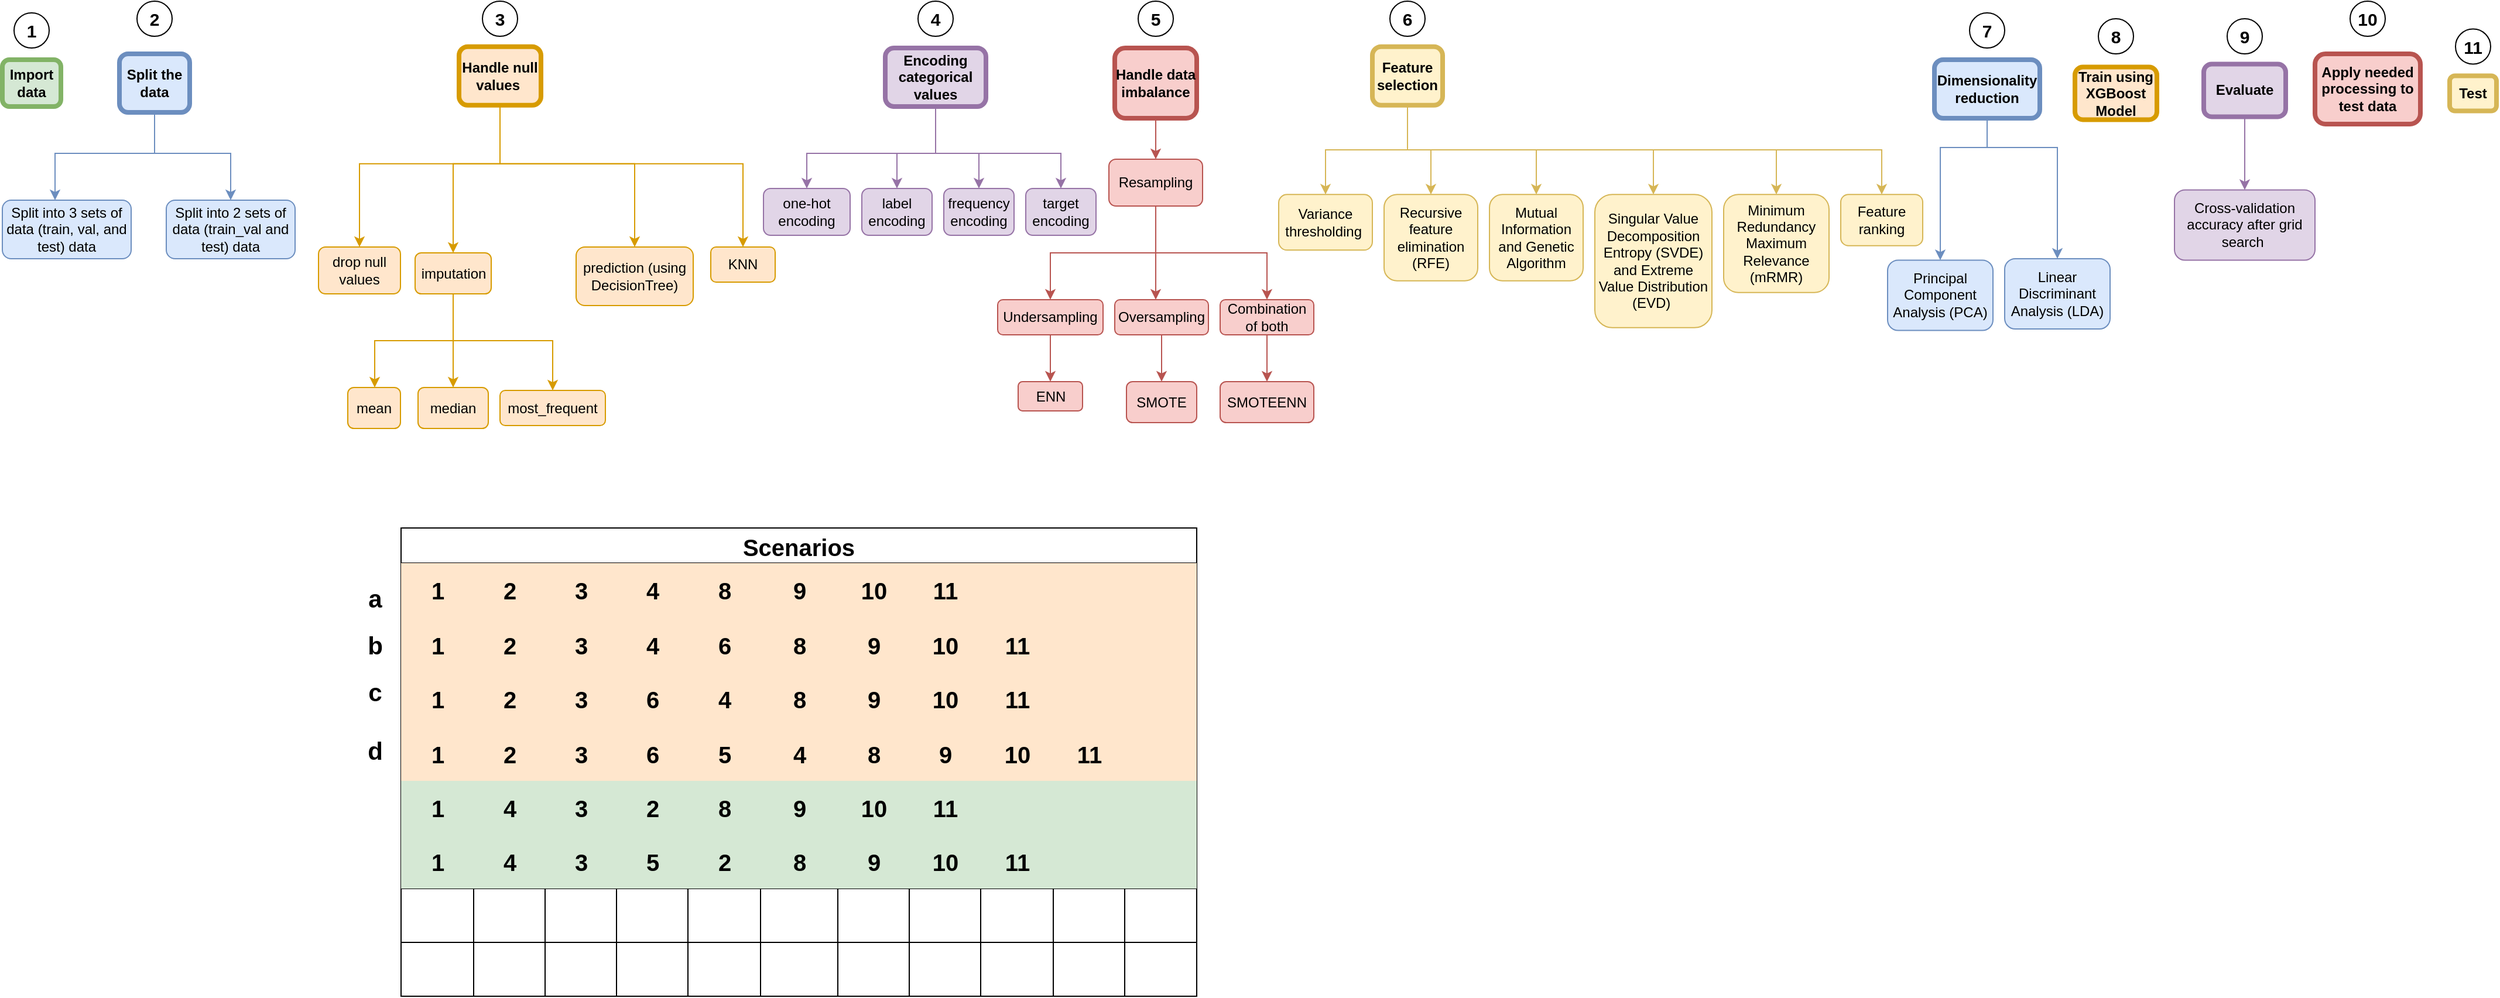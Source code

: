 <mxfile version="24.2.1" type="device" pages="2">
  <diagram name="Page-1" id="NzSmrDc0qjQBeIu6M57i">
    <mxGraphModel dx="2442" dy="803" grid="1" gridSize="10" guides="1" tooltips="1" connect="1" arrows="1" fold="1" page="1" pageScale="1" pageWidth="827" pageHeight="1169" math="0" shadow="0">
      <root>
        <mxCell id="0" />
        <mxCell id="1" parent="0" />
        <mxCell id="s_SscDxwih7RJKmsZcr1-1" value="Import data" style="rounded=1;whiteSpace=wrap;html=1;fillColor=#d5e8d4;strokeColor=#82b366;fontSize=12;fontStyle=1;strokeWidth=4;" vertex="1" parent="1">
          <mxGeometry x="-250" y="160" width="50" height="40" as="geometry" />
        </mxCell>
        <mxCell id="s_SscDxwih7RJKmsZcr1-23" value="" style="edgeStyle=orthogonalEdgeStyle;rounded=0;orthogonalLoop=1;jettySize=auto;html=1;fillColor=#dae8fc;strokeColor=#6c8ebf;" edge="1" parent="1" source="s_SscDxwih7RJKmsZcr1-2" target="s_SscDxwih7RJKmsZcr1-22">
          <mxGeometry relative="1" as="geometry">
            <Array as="points">
              <mxPoint x="-120" y="240" />
              <mxPoint x="-205" y="240" />
            </Array>
          </mxGeometry>
        </mxCell>
        <mxCell id="s_SscDxwih7RJKmsZcr1-2" value="Split the data" style="rounded=1;whiteSpace=wrap;html=1;fillColor=#dae8fc;strokeColor=#6c8ebf;fontSize=12;fontStyle=1;strokeWidth=4;" vertex="1" parent="1">
          <mxGeometry x="-150" y="155" width="60" height="50" as="geometry" />
        </mxCell>
        <mxCell id="s_SscDxwih7RJKmsZcr1-27" value="" style="edgeStyle=orthogonalEdgeStyle;rounded=0;orthogonalLoop=1;jettySize=auto;html=1;entryX=0.5;entryY=0;entryDx=0;entryDy=0;exitX=0.5;exitY=1;exitDx=0;exitDy=0;fillColor=#ffe6cc;strokeColor=#d79b00;" edge="1" parent="1" source="s_SscDxwih7RJKmsZcr1-3" target="s_SscDxwih7RJKmsZcr1-26">
          <mxGeometry relative="1" as="geometry">
            <mxPoint x="205" y="243.88" as="sourcePoint" />
            <mxPoint x="150" y="383.88" as="targetPoint" />
            <Array as="points">
              <mxPoint x="175" y="248.88" />
              <mxPoint x="55" y="248.88" />
            </Array>
          </mxGeometry>
        </mxCell>
        <mxCell id="s_SscDxwih7RJKmsZcr1-3" value="Handle null values&amp;nbsp;" style="rounded=1;whiteSpace=wrap;html=1;fillColor=#ffe6cc;strokeColor=#d79b00;fontSize=12;fontStyle=1;strokeWidth=4;" vertex="1" parent="1">
          <mxGeometry x="140" y="148.88" width="70" height="50" as="geometry" />
        </mxCell>
        <mxCell id="s_SscDxwih7RJKmsZcr1-4" value="Train using XGBoost Model" style="rounded=1;whiteSpace=wrap;html=1;fillColor=#ffe6cc;strokeColor=#d79b00;fontStyle=1;strokeWidth=4;" vertex="1" parent="1">
          <mxGeometry x="1520" y="166.25" width="70" height="45" as="geometry" />
        </mxCell>
        <mxCell id="s_SscDxwih7RJKmsZcr1-98" value="" style="edgeStyle=orthogonalEdgeStyle;rounded=0;orthogonalLoop=1;jettySize=auto;html=1;fillColor=#dae8fc;strokeColor=#6c8ebf;" edge="1" parent="1" source="s_SscDxwih7RJKmsZcr1-5" target="s_SscDxwih7RJKmsZcr1-97">
          <mxGeometry relative="1" as="geometry">
            <Array as="points">
              <mxPoint x="1445" y="235" />
              <mxPoint x="1405" y="235" />
            </Array>
          </mxGeometry>
        </mxCell>
        <mxCell id="s_SscDxwih7RJKmsZcr1-100" style="edgeStyle=orthogonalEdgeStyle;rounded=0;orthogonalLoop=1;jettySize=auto;html=1;exitX=0.5;exitY=1;exitDx=0;exitDy=0;entryX=0.5;entryY=0;entryDx=0;entryDy=0;fillColor=#dae8fc;strokeColor=#6c8ebf;" edge="1" parent="1" source="s_SscDxwih7RJKmsZcr1-5" target="s_SscDxwih7RJKmsZcr1-99">
          <mxGeometry relative="1" as="geometry">
            <Array as="points">
              <mxPoint x="1445" y="235" />
              <mxPoint x="1505" y="235" />
            </Array>
          </mxGeometry>
        </mxCell>
        <mxCell id="s_SscDxwih7RJKmsZcr1-5" value="Dimensionality reduction" style="rounded=1;whiteSpace=wrap;html=1;fillColor=#dae8fc;strokeColor=#6c8ebf;fontStyle=1;strokeWidth=4;" vertex="1" parent="1">
          <mxGeometry x="1400" y="160" width="90" height="50" as="geometry" />
        </mxCell>
        <mxCell id="s_SscDxwih7RJKmsZcr1-58" value="" style="edgeStyle=orthogonalEdgeStyle;rounded=0;orthogonalLoop=1;jettySize=auto;html=1;exitX=0.5;exitY=1;exitDx=0;exitDy=0;fillColor=#e1d5e7;strokeColor=#9673a6;" edge="1" parent="1" source="s_SscDxwih7RJKmsZcr1-6" target="s_SscDxwih7RJKmsZcr1-57">
          <mxGeometry relative="1" as="geometry">
            <Array as="points">
              <mxPoint x="547" y="240" />
              <mxPoint x="437" y="240" />
            </Array>
          </mxGeometry>
        </mxCell>
        <mxCell id="s_SscDxwih7RJKmsZcr1-6" value="Encoding categorical values" style="rounded=1;whiteSpace=wrap;html=1;fillColor=#e1d5e7;strokeColor=#9673a6;fontStyle=1;strokeWidth=4;" vertex="1" parent="1">
          <mxGeometry x="504" y="150" width="86" height="50" as="geometry" />
        </mxCell>
        <mxCell id="s_SscDxwih7RJKmsZcr1-67" value="" style="edgeStyle=orthogonalEdgeStyle;rounded=0;orthogonalLoop=1;jettySize=auto;html=1;fillColor=#f8cecc;strokeColor=#b85450;" edge="1" parent="1" source="s_SscDxwih7RJKmsZcr1-7" target="s_SscDxwih7RJKmsZcr1-66">
          <mxGeometry relative="1" as="geometry">
            <Array as="points">
              <mxPoint x="735" y="265" />
              <mxPoint x="735" y="265" />
            </Array>
          </mxGeometry>
        </mxCell>
        <mxCell id="s_SscDxwih7RJKmsZcr1-7" value="Handle data imbalance" style="rounded=1;whiteSpace=wrap;html=1;fillColor=#f8cecc;strokeColor=#b85450;fontStyle=1;strokeWidth=4;" vertex="1" parent="1">
          <mxGeometry x="700" y="150" width="70" height="60" as="geometry" />
        </mxCell>
        <mxCell id="s_SscDxwih7RJKmsZcr1-83" value="" style="edgeStyle=orthogonalEdgeStyle;rounded=0;orthogonalLoop=1;jettySize=auto;html=1;fillColor=#fff2cc;strokeColor=#d6b656;" edge="1" parent="1" source="s_SscDxwih7RJKmsZcr1-8" target="s_SscDxwih7RJKmsZcr1-82">
          <mxGeometry relative="1" as="geometry" />
        </mxCell>
        <mxCell id="s_SscDxwih7RJKmsZcr1-87" style="edgeStyle=orthogonalEdgeStyle;rounded=0;orthogonalLoop=1;jettySize=auto;html=1;exitX=0.5;exitY=1;exitDx=0;exitDy=0;entryX=0.5;entryY=0;entryDx=0;entryDy=0;fillColor=#fff2cc;strokeColor=#d6b656;" edge="1" parent="1" source="s_SscDxwih7RJKmsZcr1-8" target="s_SscDxwih7RJKmsZcr1-85">
          <mxGeometry relative="1" as="geometry" />
        </mxCell>
        <mxCell id="s_SscDxwih7RJKmsZcr1-92" style="edgeStyle=orthogonalEdgeStyle;rounded=0;orthogonalLoop=1;jettySize=auto;html=1;exitX=0.5;exitY=1;exitDx=0;exitDy=0;entryX=0.5;entryY=0;entryDx=0;entryDy=0;fillColor=#fff2cc;strokeColor=#d6b656;" edge="1" parent="1" source="s_SscDxwih7RJKmsZcr1-8" target="s_SscDxwih7RJKmsZcr1-88">
          <mxGeometry relative="1" as="geometry" />
        </mxCell>
        <mxCell id="s_SscDxwih7RJKmsZcr1-93" style="edgeStyle=orthogonalEdgeStyle;rounded=0;orthogonalLoop=1;jettySize=auto;html=1;exitX=0.5;exitY=1;exitDx=0;exitDy=0;fillColor=#fff2cc;strokeColor=#d6b656;" edge="1" parent="1" source="s_SscDxwih7RJKmsZcr1-8" target="s_SscDxwih7RJKmsZcr1-89">
          <mxGeometry relative="1" as="geometry" />
        </mxCell>
        <mxCell id="s_SscDxwih7RJKmsZcr1-94" style="edgeStyle=orthogonalEdgeStyle;rounded=0;orthogonalLoop=1;jettySize=auto;html=1;exitX=0.5;exitY=1;exitDx=0;exitDy=0;entryX=0.5;entryY=0;entryDx=0;entryDy=0;fillColor=#fff2cc;strokeColor=#d6b656;" edge="1" parent="1" source="s_SscDxwih7RJKmsZcr1-8" target="s_SscDxwih7RJKmsZcr1-90">
          <mxGeometry relative="1" as="geometry" />
        </mxCell>
        <mxCell id="s_SscDxwih7RJKmsZcr1-96" style="edgeStyle=orthogonalEdgeStyle;rounded=0;orthogonalLoop=1;jettySize=auto;html=1;exitX=0.5;exitY=1;exitDx=0;exitDy=0;entryX=0.5;entryY=0;entryDx=0;entryDy=0;fillColor=#fff2cc;strokeColor=#d6b656;" edge="1" parent="1" source="s_SscDxwih7RJKmsZcr1-8" target="s_SscDxwih7RJKmsZcr1-95">
          <mxGeometry relative="1" as="geometry" />
        </mxCell>
        <mxCell id="s_SscDxwih7RJKmsZcr1-8" value="Feature selection" style="rounded=1;whiteSpace=wrap;html=1;fillColor=#fff2cc;strokeColor=#d6b656;fontStyle=1;strokeWidth=4;" vertex="1" parent="1">
          <mxGeometry x="920" y="148.88" width="60" height="50" as="geometry" />
        </mxCell>
        <mxCell id="s_SscDxwih7RJKmsZcr1-11" value="Apply needed processing to test data" style="rounded=1;whiteSpace=wrap;html=1;fillColor=#f8cecc;strokeColor=#b85450;fontStyle=1;strokeWidth=4;" vertex="1" parent="1">
          <mxGeometry x="1725" y="155" width="90" height="60" as="geometry" />
        </mxCell>
        <mxCell id="s_SscDxwih7RJKmsZcr1-12" value="Test" style="rounded=1;whiteSpace=wrap;html=1;fillColor=#fff2cc;strokeColor=#d6b656;fontStyle=1;strokeWidth=4;" vertex="1" parent="1">
          <mxGeometry x="1840" y="173.75" width="40" height="30" as="geometry" />
        </mxCell>
        <mxCell id="s_SscDxwih7RJKmsZcr1-22" value="Split into 3 sets of data (train, val, and test) data" style="whiteSpace=wrap;html=1;rounded=1;fillColor=#dae8fc;strokeColor=#6c8ebf;" vertex="1" parent="1">
          <mxGeometry x="-250" y="280" width="110" height="50" as="geometry" />
        </mxCell>
        <mxCell id="s_SscDxwih7RJKmsZcr1-26" value="drop null values" style="whiteSpace=wrap;html=1;rounded=1;fillColor=#ffe6cc;strokeColor=#d79b00;" vertex="1" parent="1">
          <mxGeometry x="20" y="320" width="70" height="40" as="geometry" />
        </mxCell>
        <mxCell id="s_SscDxwih7RJKmsZcr1-36" value="" style="edgeStyle=orthogonalEdgeStyle;rounded=0;orthogonalLoop=1;jettySize=auto;html=1;fillColor=#ffe6cc;strokeColor=#d79b00;" edge="1" parent="1" source="s_SscDxwih7RJKmsZcr1-31" target="s_SscDxwih7RJKmsZcr1-35">
          <mxGeometry relative="1" as="geometry">
            <Array as="points">
              <mxPoint x="135" y="400" />
              <mxPoint x="68" y="400" />
            </Array>
          </mxGeometry>
        </mxCell>
        <mxCell id="s_SscDxwih7RJKmsZcr1-42" value="" style="edgeStyle=orthogonalEdgeStyle;rounded=0;orthogonalLoop=1;jettySize=auto;html=1;entryX=0.5;entryY=0;entryDx=0;entryDy=0;fillColor=#ffe6cc;strokeColor=#d79b00;" edge="1" parent="1" source="s_SscDxwih7RJKmsZcr1-31" target="s_SscDxwih7RJKmsZcr1-37">
          <mxGeometry relative="1" as="geometry">
            <Array as="points">
              <mxPoint x="135" y="405" />
            </Array>
          </mxGeometry>
        </mxCell>
        <mxCell id="s_SscDxwih7RJKmsZcr1-44" value="" style="edgeStyle=orthogonalEdgeStyle;rounded=0;orthogonalLoop=1;jettySize=auto;html=1;entryX=0.5;entryY=0;entryDx=0;entryDy=0;fillColor=#ffe6cc;strokeColor=#d79b00;" edge="1" parent="1" source="s_SscDxwih7RJKmsZcr1-31" target="s_SscDxwih7RJKmsZcr1-43">
          <mxGeometry relative="1" as="geometry">
            <mxPoint x="210" y="400" as="targetPoint" />
            <Array as="points">
              <mxPoint x="135" y="400" />
              <mxPoint x="220" y="400" />
            </Array>
          </mxGeometry>
        </mxCell>
        <mxCell id="s_SscDxwih7RJKmsZcr1-31" value="imputation" style="whiteSpace=wrap;html=1;rounded=1;fillColor=#ffe6cc;strokeColor=#d79b00;" vertex="1" parent="1">
          <mxGeometry x="102.5" y="325" width="65" height="35" as="geometry" />
        </mxCell>
        <mxCell id="s_SscDxwih7RJKmsZcr1-32" value="" style="edgeStyle=orthogonalEdgeStyle;rounded=0;orthogonalLoop=1;jettySize=auto;html=1;entryX=0.5;entryY=0;entryDx=0;entryDy=0;exitX=0.5;exitY=1;exitDx=0;exitDy=0;fillColor=#ffe6cc;strokeColor=#d79b00;" edge="1" parent="1" source="s_SscDxwih7RJKmsZcr1-3" target="s_SscDxwih7RJKmsZcr1-31">
          <mxGeometry relative="1" as="geometry">
            <mxPoint x="195" y="208.88" as="sourcePoint" />
            <mxPoint x="115" y="323.88" as="targetPoint" />
            <Array as="points">
              <mxPoint x="175" y="248.88" />
              <mxPoint x="135" y="248.88" />
            </Array>
          </mxGeometry>
        </mxCell>
        <mxCell id="s_SscDxwih7RJKmsZcr1-35" value="mean" style="whiteSpace=wrap;html=1;rounded=1;fillColor=#ffe6cc;strokeColor=#d79b00;" vertex="1" parent="1">
          <mxGeometry x="45" y="440" width="45" height="35" as="geometry" />
        </mxCell>
        <mxCell id="s_SscDxwih7RJKmsZcr1-37" value="median" style="whiteSpace=wrap;html=1;rounded=1;fillColor=#ffe6cc;strokeColor=#d79b00;" vertex="1" parent="1">
          <mxGeometry x="105" y="440" width="60" height="35" as="geometry" />
        </mxCell>
        <mxCell id="s_SscDxwih7RJKmsZcr1-43" value="most_frequent" style="whiteSpace=wrap;html=1;rounded=1;fillColor=#ffe6cc;strokeColor=#d79b00;" vertex="1" parent="1">
          <mxGeometry x="175" y="442.5" width="90" height="30" as="geometry" />
        </mxCell>
        <mxCell id="s_SscDxwih7RJKmsZcr1-46" style="edgeStyle=orthogonalEdgeStyle;rounded=0;orthogonalLoop=1;jettySize=auto;html=1;exitX=0.5;exitY=1;exitDx=0;exitDy=0;fillColor=#ffe6cc;strokeColor=#d79b00;" edge="1" parent="1" source="s_SscDxwih7RJKmsZcr1-43" target="s_SscDxwih7RJKmsZcr1-43">
          <mxGeometry relative="1" as="geometry" />
        </mxCell>
        <mxCell id="s_SscDxwih7RJKmsZcr1-47" style="edgeStyle=orthogonalEdgeStyle;rounded=0;orthogonalLoop=1;jettySize=auto;html=1;exitX=0.5;exitY=1;exitDx=0;exitDy=0;fillColor=#ffe6cc;strokeColor=#d79b00;" edge="1" parent="1" source="s_SscDxwih7RJKmsZcr1-37" target="s_SscDxwih7RJKmsZcr1-37">
          <mxGeometry relative="1" as="geometry" />
        </mxCell>
        <mxCell id="s_SscDxwih7RJKmsZcr1-49" value="" style="edgeStyle=orthogonalEdgeStyle;rounded=0;orthogonalLoop=1;jettySize=auto;html=1;entryX=0.5;entryY=0;entryDx=0;entryDy=0;exitX=0.5;exitY=1;exitDx=0;exitDy=0;fillColor=#ffe6cc;strokeColor=#d79b00;" edge="1" parent="1" target="s_SscDxwih7RJKmsZcr1-50" source="s_SscDxwih7RJKmsZcr1-3">
          <mxGeometry relative="1" as="geometry">
            <mxPoint x="365" y="198.88" as="sourcePoint" />
            <mxPoint x="330" y="383.88" as="targetPoint" />
            <Array as="points">
              <mxPoint x="175" y="248.88" />
              <mxPoint x="290" y="248.88" />
            </Array>
          </mxGeometry>
        </mxCell>
        <mxCell id="s_SscDxwih7RJKmsZcr1-50" value="prediction (using DecisionTree)" style="whiteSpace=wrap;html=1;rounded=1;fillColor=#ffe6cc;strokeColor=#d79b00;" vertex="1" parent="1">
          <mxGeometry x="240" y="320" width="100" height="50" as="geometry" />
        </mxCell>
        <mxCell id="s_SscDxwih7RJKmsZcr1-53" value="" style="edgeStyle=orthogonalEdgeStyle;rounded=0;orthogonalLoop=1;jettySize=auto;html=1;entryX=0.5;entryY=0;entryDx=0;entryDy=0;exitX=0.5;exitY=1;exitDx=0;exitDy=0;fillColor=#ffe6cc;strokeColor=#d79b00;" edge="1" parent="1" target="s_SscDxwih7RJKmsZcr1-54" source="s_SscDxwih7RJKmsZcr1-3">
          <mxGeometry relative="1" as="geometry">
            <mxPoint x="300" y="198.88" as="sourcePoint" />
            <mxPoint x="445" y="383.88" as="targetPoint" />
            <Array as="points">
              <mxPoint x="175" y="248.88" />
              <mxPoint x="382" y="248.88" />
            </Array>
          </mxGeometry>
        </mxCell>
        <mxCell id="s_SscDxwih7RJKmsZcr1-54" value="KNN" style="whiteSpace=wrap;html=1;rounded=1;fillColor=#ffe6cc;strokeColor=#d79b00;" vertex="1" parent="1">
          <mxGeometry x="355" y="320" width="55" height="30" as="geometry" />
        </mxCell>
        <mxCell id="s_SscDxwih7RJKmsZcr1-102" value="" style="edgeStyle=orthogonalEdgeStyle;rounded=0;orthogonalLoop=1;jettySize=auto;html=1;fillColor=#e1d5e7;strokeColor=#9673a6;" edge="1" parent="1" source="s_SscDxwih7RJKmsZcr1-55" target="s_SscDxwih7RJKmsZcr1-101">
          <mxGeometry relative="1" as="geometry" />
        </mxCell>
        <mxCell id="s_SscDxwih7RJKmsZcr1-55" value="Evaluate" style="rounded=1;whiteSpace=wrap;html=1;fillColor=#e1d5e7;strokeColor=#9673a6;fontStyle=1;strokeWidth=4;" vertex="1" parent="1">
          <mxGeometry x="1630" y="163.75" width="70" height="45" as="geometry" />
        </mxCell>
        <mxCell id="s_SscDxwih7RJKmsZcr1-57" value="one-hot encoding" style="whiteSpace=wrap;html=1;rounded=1;fillColor=#e1d5e7;strokeColor=#9673a6;" vertex="1" parent="1">
          <mxGeometry x="400" y="270" width="74" height="40" as="geometry" />
        </mxCell>
        <mxCell id="s_SscDxwih7RJKmsZcr1-60" value="" style="edgeStyle=orthogonalEdgeStyle;rounded=0;orthogonalLoop=1;jettySize=auto;html=1;exitX=0.5;exitY=1;exitDx=0;exitDy=0;fillColor=#e1d5e7;strokeColor=#9673a6;" edge="1" parent="1" target="s_SscDxwih7RJKmsZcr1-61" source="s_SscDxwih7RJKmsZcr1-6">
          <mxGeometry relative="1" as="geometry">
            <mxPoint x="561" y="202.5" as="sourcePoint" />
            <Array as="points">
              <mxPoint x="547" y="240" />
              <mxPoint x="514" y="240" />
            </Array>
          </mxGeometry>
        </mxCell>
        <mxCell id="s_SscDxwih7RJKmsZcr1-61" value="label encoding" style="whiteSpace=wrap;html=1;rounded=1;fillColor=#e1d5e7;strokeColor=#9673a6;" vertex="1" parent="1">
          <mxGeometry x="484" y="270" width="60" height="40" as="geometry" />
        </mxCell>
        <mxCell id="s_SscDxwih7RJKmsZcr1-62" value="" style="edgeStyle=orthogonalEdgeStyle;rounded=0;orthogonalLoop=1;jettySize=auto;html=1;exitX=0.5;exitY=1;exitDx=0;exitDy=0;fillColor=#e1d5e7;strokeColor=#9673a6;" edge="1" parent="1" target="s_SscDxwih7RJKmsZcr1-63" source="s_SscDxwih7RJKmsZcr1-6">
          <mxGeometry relative="1" as="geometry">
            <mxPoint x="544" y="207.5" as="sourcePoint" />
            <Array as="points">
              <mxPoint x="547" y="240" />
              <mxPoint x="584" y="240" />
            </Array>
          </mxGeometry>
        </mxCell>
        <mxCell id="s_SscDxwih7RJKmsZcr1-63" value="frequency encoding" style="whiteSpace=wrap;html=1;rounded=1;fillColor=#e1d5e7;strokeColor=#9673a6;" vertex="1" parent="1">
          <mxGeometry x="554" y="270" width="60" height="40" as="geometry" />
        </mxCell>
        <mxCell id="s_SscDxwih7RJKmsZcr1-64" value="" style="edgeStyle=orthogonalEdgeStyle;rounded=0;orthogonalLoop=1;jettySize=auto;html=1;exitX=0.5;exitY=1;exitDx=0;exitDy=0;fillColor=#e1d5e7;strokeColor=#9673a6;" edge="1" parent="1" target="s_SscDxwih7RJKmsZcr1-65" source="s_SscDxwih7RJKmsZcr1-6">
          <mxGeometry relative="1" as="geometry">
            <mxPoint x="624" y="208.75" as="sourcePoint" />
            <Array as="points">
              <mxPoint x="547" y="240" />
              <mxPoint x="654" y="240" />
            </Array>
          </mxGeometry>
        </mxCell>
        <mxCell id="s_SscDxwih7RJKmsZcr1-65" value="target encoding" style="whiteSpace=wrap;html=1;rounded=1;fillColor=#e1d5e7;strokeColor=#9673a6;" vertex="1" parent="1">
          <mxGeometry x="624" y="270" width="60" height="40" as="geometry" />
        </mxCell>
        <mxCell id="s_SscDxwih7RJKmsZcr1-69" value="" style="edgeStyle=orthogonalEdgeStyle;rounded=0;orthogonalLoop=1;jettySize=auto;html=1;entryX=0.5;entryY=0;entryDx=0;entryDy=0;fillColor=#f8cecc;strokeColor=#b85450;" edge="1" parent="1" source="s_SscDxwih7RJKmsZcr1-66" target="s_SscDxwih7RJKmsZcr1-68">
          <mxGeometry relative="1" as="geometry">
            <mxPoint x="671" y="365" as="targetPoint" />
            <Array as="points">
              <mxPoint x="735" y="325" />
              <mxPoint x="645" y="325" />
            </Array>
          </mxGeometry>
        </mxCell>
        <mxCell id="s_SscDxwih7RJKmsZcr1-75" style="edgeStyle=orthogonalEdgeStyle;rounded=0;orthogonalLoop=1;jettySize=auto;html=1;exitX=0.5;exitY=1;exitDx=0;exitDy=0;entryX=0.5;entryY=0;entryDx=0;entryDy=0;fillColor=#f8cecc;strokeColor=#b85450;" edge="1" parent="1" source="s_SscDxwih7RJKmsZcr1-66" target="s_SscDxwih7RJKmsZcr1-74">
          <mxGeometry relative="1" as="geometry">
            <Array as="points">
              <mxPoint x="735" y="325" />
              <mxPoint x="830" y="325" />
            </Array>
          </mxGeometry>
        </mxCell>
        <mxCell id="s_SscDxwih7RJKmsZcr1-66" value="Resampling" style="whiteSpace=wrap;html=1;rounded=1;fillColor=#f8cecc;strokeColor=#b85450;" vertex="1" parent="1">
          <mxGeometry x="695" y="245" width="80" height="40" as="geometry" />
        </mxCell>
        <mxCell id="s_SscDxwih7RJKmsZcr1-79" value="" style="edgeStyle=orthogonalEdgeStyle;rounded=0;orthogonalLoop=1;jettySize=auto;html=1;exitX=0.5;exitY=1;exitDx=0;exitDy=0;fillColor=#f8cecc;strokeColor=#b85450;" edge="1" parent="1" source="s_SscDxwih7RJKmsZcr1-68" target="s_SscDxwih7RJKmsZcr1-78">
          <mxGeometry relative="1" as="geometry">
            <mxPoint x="645" y="435" as="sourcePoint" />
          </mxGeometry>
        </mxCell>
        <mxCell id="s_SscDxwih7RJKmsZcr1-68" value="Undersampling" style="whiteSpace=wrap;html=1;rounded=1;fillColor=#f8cecc;strokeColor=#b85450;" vertex="1" parent="1">
          <mxGeometry x="600" y="365" width="90" height="30" as="geometry" />
        </mxCell>
        <mxCell id="s_SscDxwih7RJKmsZcr1-72" value="" style="edgeStyle=orthogonalEdgeStyle;rounded=0;orthogonalLoop=1;jettySize=auto;html=1;exitX=0.5;exitY=1;exitDx=0;exitDy=0;fillColor=#f8cecc;strokeColor=#b85450;" edge="1" parent="1" target="s_SscDxwih7RJKmsZcr1-73" source="s_SscDxwih7RJKmsZcr1-66">
          <mxGeometry relative="1" as="geometry">
            <mxPoint x="852.5" y="325" as="sourcePoint" />
            <Array as="points">
              <mxPoint x="735" y="305" />
              <mxPoint x="735" y="305" />
            </Array>
          </mxGeometry>
        </mxCell>
        <mxCell id="s_SscDxwih7RJKmsZcr1-77" value="" style="edgeStyle=orthogonalEdgeStyle;rounded=0;orthogonalLoop=1;jettySize=auto;html=1;fillColor=#f8cecc;strokeColor=#b85450;" edge="1" parent="1" source="s_SscDxwih7RJKmsZcr1-73" target="s_SscDxwih7RJKmsZcr1-76">
          <mxGeometry relative="1" as="geometry" />
        </mxCell>
        <mxCell id="s_SscDxwih7RJKmsZcr1-73" value="Oversampling" style="whiteSpace=wrap;html=1;rounded=1;fillColor=#f8cecc;strokeColor=#b85450;" vertex="1" parent="1">
          <mxGeometry x="700" y="365" width="80" height="30" as="geometry" />
        </mxCell>
        <mxCell id="s_SscDxwih7RJKmsZcr1-81" value="" style="edgeStyle=orthogonalEdgeStyle;rounded=0;orthogonalLoop=1;jettySize=auto;html=1;fillColor=#f8cecc;strokeColor=#b85450;" edge="1" parent="1" source="s_SscDxwih7RJKmsZcr1-74" target="s_SscDxwih7RJKmsZcr1-80">
          <mxGeometry relative="1" as="geometry" />
        </mxCell>
        <mxCell id="s_SscDxwih7RJKmsZcr1-74" value="Combination of both" style="whiteSpace=wrap;html=1;rounded=1;fillColor=#f8cecc;strokeColor=#b85450;" vertex="1" parent="1">
          <mxGeometry x="790" y="365" width="80" height="30" as="geometry" />
        </mxCell>
        <mxCell id="s_SscDxwih7RJKmsZcr1-76" value="SMOTE" style="whiteSpace=wrap;html=1;rounded=1;fillColor=#f8cecc;strokeColor=#b85450;" vertex="1" parent="1">
          <mxGeometry x="710" y="435" width="60" height="35" as="geometry" />
        </mxCell>
        <mxCell id="s_SscDxwih7RJKmsZcr1-78" value="ENN" style="whiteSpace=wrap;html=1;rounded=1;fillColor=#f8cecc;strokeColor=#b85450;" vertex="1" parent="1">
          <mxGeometry x="617.5" y="435" width="55" height="25" as="geometry" />
        </mxCell>
        <mxCell id="s_SscDxwih7RJKmsZcr1-80" value="SMOTEENN" style="whiteSpace=wrap;html=1;rounded=1;fillColor=#f8cecc;strokeColor=#b85450;" vertex="1" parent="1">
          <mxGeometry x="790" y="435" width="80" height="35" as="geometry" />
        </mxCell>
        <mxCell id="s_SscDxwih7RJKmsZcr1-82" value="Variance thresholding&amp;nbsp;" style="whiteSpace=wrap;html=1;rounded=1;fillColor=#fff2cc;strokeColor=#d6b656;" vertex="1" parent="1">
          <mxGeometry x="840" y="275.13" width="80" height="47.5" as="geometry" />
        </mxCell>
        <mxCell id="s_SscDxwih7RJKmsZcr1-85" value="Recursive feature elimination (RFE)" style="whiteSpace=wrap;html=1;rounded=1;fillColor=#fff2cc;strokeColor=#d6b656;" vertex="1" parent="1">
          <mxGeometry x="930" y="275.13" width="80" height="73.75" as="geometry" />
        </mxCell>
        <mxCell id="s_SscDxwih7RJKmsZcr1-88" value="Mutual Information and Genetic Algorithm" style="whiteSpace=wrap;html=1;rounded=1;fillColor=#fff2cc;strokeColor=#d6b656;" vertex="1" parent="1">
          <mxGeometry x="1020" y="275.13" width="80" height="73.75" as="geometry" />
        </mxCell>
        <mxCell id="s_SscDxwih7RJKmsZcr1-89" value="Singular Value Decomposition Entropy (SVDE) and Extreme Value Distribution (EVD)&amp;nbsp;" style="whiteSpace=wrap;html=1;rounded=1;fillColor=#fff2cc;strokeColor=#d6b656;" vertex="1" parent="1">
          <mxGeometry x="1110" y="275.13" width="100" height="113.75" as="geometry" />
        </mxCell>
        <mxCell id="s_SscDxwih7RJKmsZcr1-90" value="Minimum Redundancy Maximum Relevance (mRMR)" style="whiteSpace=wrap;html=1;rounded=1;fillColor=#fff2cc;strokeColor=#d6b656;" vertex="1" parent="1">
          <mxGeometry x="1220" y="275.13" width="90" height="83.75" as="geometry" />
        </mxCell>
        <mxCell id="s_SscDxwih7RJKmsZcr1-95" value="Feature ranking" style="whiteSpace=wrap;html=1;rounded=1;fillColor=#fff2cc;strokeColor=#d6b656;" vertex="1" parent="1">
          <mxGeometry x="1320" y="275.13" width="70" height="43.75" as="geometry" />
        </mxCell>
        <mxCell id="s_SscDxwih7RJKmsZcr1-97" value="Principal Component Analysis (PCA)" style="whiteSpace=wrap;html=1;rounded=1;fillColor=#dae8fc;strokeColor=#6c8ebf;" vertex="1" parent="1">
          <mxGeometry x="1360" y="331.25" width="90" height="60" as="geometry" />
        </mxCell>
        <mxCell id="s_SscDxwih7RJKmsZcr1-99" value="Linear Discriminant Analysis (LDA)" style="whiteSpace=wrap;html=1;rounded=1;fillColor=#dae8fc;strokeColor=#6c8ebf;" vertex="1" parent="1">
          <mxGeometry x="1460" y="330" width="90" height="60" as="geometry" />
        </mxCell>
        <mxCell id="s_SscDxwih7RJKmsZcr1-101" value="Cross-validation accuracy after grid search&amp;nbsp;" style="whiteSpace=wrap;html=1;rounded=1;fillColor=#e1d5e7;strokeColor=#9673a6;" vertex="1" parent="1">
          <mxGeometry x="1605" y="271.25" width="120" height="60" as="geometry" />
        </mxCell>
        <mxCell id="s_SscDxwih7RJKmsZcr1-104" value="&lt;b&gt;&lt;font style=&quot;font-size: 15px;&quot;&gt;1&lt;/font&gt;&lt;/b&gt;" style="ellipse;whiteSpace=wrap;html=1;" vertex="1" parent="1">
          <mxGeometry x="-240" y="120" width="30" height="30" as="geometry" />
        </mxCell>
        <mxCell id="s_SscDxwih7RJKmsZcr1-107" value="&lt;b&gt;&lt;font style=&quot;font-size: 15px;&quot;&gt;2&lt;/font&gt;&lt;/b&gt;" style="ellipse;whiteSpace=wrap;html=1;" vertex="1" parent="1">
          <mxGeometry x="-135" y="110" width="30" height="30" as="geometry" />
        </mxCell>
        <mxCell id="s_SscDxwih7RJKmsZcr1-108" value="&lt;b&gt;&lt;font style=&quot;font-size: 15px;&quot;&gt;3&lt;/font&gt;&lt;/b&gt;" style="ellipse;whiteSpace=wrap;html=1;" vertex="1" parent="1">
          <mxGeometry x="160" y="110" width="30" height="30" as="geometry" />
        </mxCell>
        <mxCell id="s_SscDxwih7RJKmsZcr1-109" value="&lt;b&gt;&lt;font style=&quot;font-size: 15px;&quot;&gt;4&lt;/font&gt;&lt;/b&gt;" style="ellipse;whiteSpace=wrap;html=1;" vertex="1" parent="1">
          <mxGeometry x="532" y="110" width="30" height="30" as="geometry" />
        </mxCell>
        <mxCell id="s_SscDxwih7RJKmsZcr1-110" value="&lt;b&gt;&lt;font style=&quot;font-size: 15px;&quot;&gt;5&lt;/font&gt;&lt;/b&gt;" style="ellipse;whiteSpace=wrap;html=1;" vertex="1" parent="1">
          <mxGeometry x="720" y="110" width="30" height="30" as="geometry" />
        </mxCell>
        <mxCell id="s_SscDxwih7RJKmsZcr1-111" value="&lt;b&gt;&lt;font style=&quot;font-size: 15px;&quot;&gt;6&lt;/font&gt;&lt;/b&gt;" style="ellipse;whiteSpace=wrap;html=1;" vertex="1" parent="1">
          <mxGeometry x="935" y="110" width="30" height="30" as="geometry" />
        </mxCell>
        <mxCell id="s_SscDxwih7RJKmsZcr1-112" value="&lt;b&gt;&lt;font style=&quot;font-size: 15px;&quot;&gt;7&lt;/font&gt;&lt;/b&gt;" style="ellipse;whiteSpace=wrap;html=1;" vertex="1" parent="1">
          <mxGeometry x="1430" y="120" width="30" height="30" as="geometry" />
        </mxCell>
        <mxCell id="s_SscDxwih7RJKmsZcr1-113" value="&lt;b&gt;&lt;font style=&quot;font-size: 15px;&quot;&gt;8&lt;/font&gt;&lt;/b&gt;" style="ellipse;whiteSpace=wrap;html=1;" vertex="1" parent="1">
          <mxGeometry x="1540" y="125" width="30" height="30" as="geometry" />
        </mxCell>
        <mxCell id="s_SscDxwih7RJKmsZcr1-114" value="&lt;b&gt;&lt;font style=&quot;font-size: 15px;&quot;&gt;9&lt;/font&gt;&lt;/b&gt;" style="ellipse;whiteSpace=wrap;html=1;" vertex="1" parent="1">
          <mxGeometry x="1650" y="125" width="30" height="30" as="geometry" />
        </mxCell>
        <mxCell id="s_SscDxwih7RJKmsZcr1-115" value="&lt;b&gt;&lt;font style=&quot;font-size: 15px;&quot;&gt;10&lt;/font&gt;&lt;/b&gt;" style="ellipse;whiteSpace=wrap;html=1;" vertex="1" parent="1">
          <mxGeometry x="1755" y="110" width="30" height="30" as="geometry" />
        </mxCell>
        <mxCell id="s_SscDxwih7RJKmsZcr1-116" value="&lt;b&gt;&lt;font style=&quot;font-size: 15px;&quot;&gt;11&lt;/font&gt;&lt;/b&gt;" style="ellipse;whiteSpace=wrap;html=1;" vertex="1" parent="1">
          <mxGeometry x="1845" y="133.75" width="30" height="30" as="geometry" />
        </mxCell>
        <mxCell id="s_SscDxwih7RJKmsZcr1-174" value="Split into 2 sets of data (train_val and test) data" style="whiteSpace=wrap;html=1;rounded=1;fillColor=#dae8fc;strokeColor=#6c8ebf;" vertex="1" parent="1">
          <mxGeometry x="-110" y="280" width="110" height="50" as="geometry" />
        </mxCell>
        <mxCell id="s_SscDxwih7RJKmsZcr1-175" value="" style="edgeStyle=orthogonalEdgeStyle;rounded=0;orthogonalLoop=1;jettySize=auto;html=1;fillColor=#dae8fc;strokeColor=#6c8ebf;exitX=0.5;exitY=1;exitDx=0;exitDy=0;entryX=0.5;entryY=0;entryDx=0;entryDy=0;" edge="1" parent="1" source="s_SscDxwih7RJKmsZcr1-2" target="s_SscDxwih7RJKmsZcr1-174">
          <mxGeometry relative="1" as="geometry">
            <mxPoint x="-110" y="215" as="sourcePoint" />
            <mxPoint x="-195" y="286" as="targetPoint" />
            <Array as="points">
              <mxPoint x="-120" y="240" />
              <mxPoint x="-55" y="240" />
            </Array>
          </mxGeometry>
        </mxCell>
        <mxCell id="0JmJ9ZLjtD3kjY7Pjk8T-1" value="Scenarios" style="shape=table;startSize=30;container=1;collapsible=0;childLayout=tableLayout;spacingTop=0;fontSize=20;fontStyle=1" vertex="1" parent="1">
          <mxGeometry x="90.5" y="560" width="679.5" height="400" as="geometry" />
        </mxCell>
        <mxCell id="0JmJ9ZLjtD3kjY7Pjk8T-2" value="" style="shape=tableRow;horizontal=0;startSize=0;swimlaneHead=0;swimlaneBody=0;strokeColor=#d79b00;top=0;left=0;bottom=0;right=0;collapsible=0;dropTarget=0;fillColor=#ffe6cc;points=[[0,0.5],[1,0.5]];portConstraint=eastwest;fontSize=20;fontStyle=1" vertex="1" parent="0JmJ9ZLjtD3kjY7Pjk8T-1">
          <mxGeometry y="30" width="679.5" height="46" as="geometry" />
        </mxCell>
        <mxCell id="0JmJ9ZLjtD3kjY7Pjk8T-3" value="1" style="shape=partialRectangle;html=1;whiteSpace=wrap;connectable=0;strokeColor=inherit;overflow=hidden;fillColor=none;top=0;left=0;bottom=0;right=0;pointerEvents=1;fontSize=20;fontStyle=1" vertex="1" parent="0JmJ9ZLjtD3kjY7Pjk8T-2">
          <mxGeometry width="62" height="46" as="geometry">
            <mxRectangle width="62" height="46" as="alternateBounds" />
          </mxGeometry>
        </mxCell>
        <mxCell id="0JmJ9ZLjtD3kjY7Pjk8T-4" value="2" style="shape=partialRectangle;html=1;whiteSpace=wrap;connectable=0;strokeColor=inherit;overflow=hidden;fillColor=none;top=0;left=0;bottom=0;right=0;pointerEvents=1;fontSize=20;fontStyle=1" vertex="1" parent="0JmJ9ZLjtD3kjY7Pjk8T-2">
          <mxGeometry x="62" width="61" height="46" as="geometry">
            <mxRectangle width="61" height="46" as="alternateBounds" />
          </mxGeometry>
        </mxCell>
        <mxCell id="0JmJ9ZLjtD3kjY7Pjk8T-5" value="3" style="shape=partialRectangle;html=1;whiteSpace=wrap;connectable=0;strokeColor=inherit;overflow=hidden;fillColor=none;top=0;left=0;bottom=0;right=0;pointerEvents=1;fontSize=20;fontStyle=1" vertex="1" parent="0JmJ9ZLjtD3kjY7Pjk8T-2">
          <mxGeometry x="123" width="61" height="46" as="geometry">
            <mxRectangle width="61" height="46" as="alternateBounds" />
          </mxGeometry>
        </mxCell>
        <mxCell id="0JmJ9ZLjtD3kjY7Pjk8T-6" value="4" style="shape=partialRectangle;html=1;whiteSpace=wrap;connectable=0;strokeColor=inherit;overflow=hidden;fillColor=none;top=0;left=0;bottom=0;right=0;pointerEvents=1;fontSize=20;fontStyle=1" vertex="1" parent="0JmJ9ZLjtD3kjY7Pjk8T-2">
          <mxGeometry x="184" width="61" height="46" as="geometry">
            <mxRectangle width="61" height="46" as="alternateBounds" />
          </mxGeometry>
        </mxCell>
        <mxCell id="0JmJ9ZLjtD3kjY7Pjk8T-7" value="8" style="shape=partialRectangle;html=1;whiteSpace=wrap;connectable=0;strokeColor=inherit;overflow=hidden;fillColor=none;top=0;left=0;bottom=0;right=0;pointerEvents=1;fontSize=20;fontStyle=1" vertex="1" parent="0JmJ9ZLjtD3kjY7Pjk8T-2">
          <mxGeometry x="245" width="62" height="46" as="geometry">
            <mxRectangle width="62" height="46" as="alternateBounds" />
          </mxGeometry>
        </mxCell>
        <mxCell id="0JmJ9ZLjtD3kjY7Pjk8T-8" value="9" style="shape=partialRectangle;html=1;whiteSpace=wrap;connectable=0;strokeColor=inherit;overflow=hidden;fillColor=none;top=0;left=0;bottom=0;right=0;pointerEvents=1;fontSize=20;fontStyle=1" vertex="1" parent="0JmJ9ZLjtD3kjY7Pjk8T-2">
          <mxGeometry x="307" width="66" height="46" as="geometry">
            <mxRectangle width="66" height="46" as="alternateBounds" />
          </mxGeometry>
        </mxCell>
        <mxCell id="0JmJ9ZLjtD3kjY7Pjk8T-9" value="10" style="shape=partialRectangle;html=1;whiteSpace=wrap;connectable=0;strokeColor=inherit;overflow=hidden;fillColor=none;top=0;left=0;bottom=0;right=0;pointerEvents=1;fontSize=20;fontStyle=1" vertex="1" parent="0JmJ9ZLjtD3kjY7Pjk8T-2">
          <mxGeometry x="373" width="61" height="46" as="geometry">
            <mxRectangle width="61" height="46" as="alternateBounds" />
          </mxGeometry>
        </mxCell>
        <mxCell id="0JmJ9ZLjtD3kjY7Pjk8T-10" value="&lt;font style=&quot;font-size: 20px;&quot;&gt;11&lt;/font&gt;" style="shape=partialRectangle;html=1;whiteSpace=wrap;connectable=0;strokeColor=inherit;overflow=hidden;fillColor=none;top=0;left=0;bottom=0;right=0;pointerEvents=1;fontSize=20;fontStyle=1" vertex="1" parent="0JmJ9ZLjtD3kjY7Pjk8T-2">
          <mxGeometry x="434" width="61" height="46" as="geometry">
            <mxRectangle width="61" height="46" as="alternateBounds" />
          </mxGeometry>
        </mxCell>
        <mxCell id="0JmJ9ZLjtD3kjY7Pjk8T-11" value="" style="shape=partialRectangle;html=1;whiteSpace=wrap;connectable=0;strokeColor=inherit;overflow=hidden;fillColor=none;top=0;left=0;bottom=0;right=0;pointerEvents=1;fontSize=20;fontStyle=1" vertex="1" parent="0JmJ9ZLjtD3kjY7Pjk8T-2">
          <mxGeometry x="495" width="62" height="46" as="geometry">
            <mxRectangle width="62" height="46" as="alternateBounds" />
          </mxGeometry>
        </mxCell>
        <mxCell id="0JmJ9ZLjtD3kjY7Pjk8T-12" value="" style="shape=partialRectangle;html=1;whiteSpace=wrap;connectable=0;strokeColor=inherit;overflow=hidden;fillColor=none;top=0;left=0;bottom=0;right=0;pointerEvents=1;fontSize=20;fontStyle=1" vertex="1" parent="0JmJ9ZLjtD3kjY7Pjk8T-2">
          <mxGeometry x="557" width="61" height="46" as="geometry">
            <mxRectangle width="61" height="46" as="alternateBounds" />
          </mxGeometry>
        </mxCell>
        <mxCell id="0JmJ9ZLjtD3kjY7Pjk8T-13" value="" style="shape=partialRectangle;html=1;whiteSpace=wrap;connectable=0;strokeColor=inherit;overflow=hidden;fillColor=none;top=0;left=0;bottom=0;right=0;pointerEvents=1;fontSize=20;fontStyle=1" vertex="1" parent="0JmJ9ZLjtD3kjY7Pjk8T-2">
          <mxGeometry x="618" width="62" height="46" as="geometry">
            <mxRectangle width="62" height="46" as="alternateBounds" />
          </mxGeometry>
        </mxCell>
        <mxCell id="0JmJ9ZLjtD3kjY7Pjk8T-14" value="" style="shape=tableRow;horizontal=0;startSize=0;swimlaneHead=0;swimlaneBody=0;strokeColor=#d79b00;top=0;left=0;bottom=0;right=0;collapsible=0;dropTarget=0;fillColor=#ffe6cc;points=[[0,0.5],[1,0.5]];portConstraint=eastwest;fontSize=20;fontStyle=1" vertex="1" parent="0JmJ9ZLjtD3kjY7Pjk8T-1">
          <mxGeometry y="76" width="679.5" height="47" as="geometry" />
        </mxCell>
        <mxCell id="0JmJ9ZLjtD3kjY7Pjk8T-15" value="1" style="shape=partialRectangle;html=1;whiteSpace=wrap;connectable=0;strokeColor=inherit;overflow=hidden;fillColor=none;top=0;left=0;bottom=0;right=0;pointerEvents=1;fontSize=20;fontStyle=1" vertex="1" parent="0JmJ9ZLjtD3kjY7Pjk8T-14">
          <mxGeometry width="62" height="47" as="geometry">
            <mxRectangle width="62" height="47" as="alternateBounds" />
          </mxGeometry>
        </mxCell>
        <mxCell id="0JmJ9ZLjtD3kjY7Pjk8T-16" value="2" style="shape=partialRectangle;html=1;whiteSpace=wrap;connectable=0;strokeColor=inherit;overflow=hidden;fillColor=none;top=0;left=0;bottom=0;right=0;pointerEvents=1;fontSize=20;fontStyle=1" vertex="1" parent="0JmJ9ZLjtD3kjY7Pjk8T-14">
          <mxGeometry x="62" width="61" height="47" as="geometry">
            <mxRectangle width="61" height="47" as="alternateBounds" />
          </mxGeometry>
        </mxCell>
        <mxCell id="0JmJ9ZLjtD3kjY7Pjk8T-17" value="3" style="shape=partialRectangle;html=1;whiteSpace=wrap;connectable=0;strokeColor=inherit;overflow=hidden;fillColor=none;top=0;left=0;bottom=0;right=0;pointerEvents=1;fontSize=20;fontStyle=1" vertex="1" parent="0JmJ9ZLjtD3kjY7Pjk8T-14">
          <mxGeometry x="123" width="61" height="47" as="geometry">
            <mxRectangle width="61" height="47" as="alternateBounds" />
          </mxGeometry>
        </mxCell>
        <mxCell id="0JmJ9ZLjtD3kjY7Pjk8T-18" value="4" style="shape=partialRectangle;html=1;whiteSpace=wrap;connectable=0;strokeColor=inherit;overflow=hidden;fillColor=none;top=0;left=0;bottom=0;right=0;pointerEvents=1;fontSize=20;fontStyle=1" vertex="1" parent="0JmJ9ZLjtD3kjY7Pjk8T-14">
          <mxGeometry x="184" width="61" height="47" as="geometry">
            <mxRectangle width="61" height="47" as="alternateBounds" />
          </mxGeometry>
        </mxCell>
        <mxCell id="0JmJ9ZLjtD3kjY7Pjk8T-19" value="6" style="shape=partialRectangle;html=1;whiteSpace=wrap;connectable=0;strokeColor=inherit;overflow=hidden;fillColor=none;top=0;left=0;bottom=0;right=0;pointerEvents=1;fontSize=20;fontStyle=1" vertex="1" parent="0JmJ9ZLjtD3kjY7Pjk8T-14">
          <mxGeometry x="245" width="62" height="47" as="geometry">
            <mxRectangle width="62" height="47" as="alternateBounds" />
          </mxGeometry>
        </mxCell>
        <mxCell id="0JmJ9ZLjtD3kjY7Pjk8T-20" value="8" style="shape=partialRectangle;html=1;whiteSpace=wrap;connectable=0;strokeColor=inherit;overflow=hidden;fillColor=none;top=0;left=0;bottom=0;right=0;pointerEvents=1;fontSize=20;fontStyle=1" vertex="1" parent="0JmJ9ZLjtD3kjY7Pjk8T-14">
          <mxGeometry x="307" width="66" height="47" as="geometry">
            <mxRectangle width="66" height="47" as="alternateBounds" />
          </mxGeometry>
        </mxCell>
        <mxCell id="0JmJ9ZLjtD3kjY7Pjk8T-21" value="9" style="shape=partialRectangle;html=1;whiteSpace=wrap;connectable=0;strokeColor=inherit;overflow=hidden;fillColor=none;top=0;left=0;bottom=0;right=0;pointerEvents=1;fontSize=20;fontStyle=1" vertex="1" parent="0JmJ9ZLjtD3kjY7Pjk8T-14">
          <mxGeometry x="373" width="61" height="47" as="geometry">
            <mxRectangle width="61" height="47" as="alternateBounds" />
          </mxGeometry>
        </mxCell>
        <mxCell id="0JmJ9ZLjtD3kjY7Pjk8T-22" value="10" style="shape=partialRectangle;html=1;whiteSpace=wrap;connectable=0;strokeColor=inherit;overflow=hidden;fillColor=none;top=0;left=0;bottom=0;right=0;pointerEvents=1;fontSize=20;fontStyle=1" vertex="1" parent="0JmJ9ZLjtD3kjY7Pjk8T-14">
          <mxGeometry x="434" width="61" height="47" as="geometry">
            <mxRectangle width="61" height="47" as="alternateBounds" />
          </mxGeometry>
        </mxCell>
        <mxCell id="0JmJ9ZLjtD3kjY7Pjk8T-23" value="11" style="shape=partialRectangle;html=1;whiteSpace=wrap;connectable=0;strokeColor=inherit;overflow=hidden;fillColor=none;top=0;left=0;bottom=0;right=0;pointerEvents=1;fontSize=20;fontStyle=1" vertex="1" parent="0JmJ9ZLjtD3kjY7Pjk8T-14">
          <mxGeometry x="495" width="62" height="47" as="geometry">
            <mxRectangle width="62" height="47" as="alternateBounds" />
          </mxGeometry>
        </mxCell>
        <mxCell id="0JmJ9ZLjtD3kjY7Pjk8T-24" value="" style="shape=partialRectangle;html=1;whiteSpace=wrap;connectable=0;strokeColor=inherit;overflow=hidden;fillColor=none;top=0;left=0;bottom=0;right=0;pointerEvents=1;fontSize=20;fontStyle=1" vertex="1" parent="0JmJ9ZLjtD3kjY7Pjk8T-14">
          <mxGeometry x="557" width="61" height="47" as="geometry">
            <mxRectangle width="61" height="47" as="alternateBounds" />
          </mxGeometry>
        </mxCell>
        <mxCell id="0JmJ9ZLjtD3kjY7Pjk8T-25" value="" style="shape=partialRectangle;html=1;whiteSpace=wrap;connectable=0;strokeColor=inherit;overflow=hidden;fillColor=none;top=0;left=0;bottom=0;right=0;pointerEvents=1;fontSize=20;fontStyle=1" vertex="1" parent="0JmJ9ZLjtD3kjY7Pjk8T-14">
          <mxGeometry x="618" width="62" height="47" as="geometry">
            <mxRectangle width="62" height="47" as="alternateBounds" />
          </mxGeometry>
        </mxCell>
        <mxCell id="0JmJ9ZLjtD3kjY7Pjk8T-50" value="" style="shape=tableRow;horizontal=0;startSize=0;swimlaneHead=0;swimlaneBody=0;strokeColor=#d79b00;top=0;left=0;bottom=0;right=0;collapsible=0;dropTarget=0;fillColor=#ffe6cc;points=[[0,0.5],[1,0.5]];portConstraint=eastwest;fontSize=20;fontStyle=1" vertex="1" parent="0JmJ9ZLjtD3kjY7Pjk8T-1">
          <mxGeometry y="123" width="679.5" height="46" as="geometry" />
        </mxCell>
        <mxCell id="0JmJ9ZLjtD3kjY7Pjk8T-51" value="1" style="shape=partialRectangle;html=1;whiteSpace=wrap;connectable=0;strokeColor=inherit;overflow=hidden;fillColor=none;top=0;left=0;bottom=0;right=0;pointerEvents=1;fontSize=20;fontStyle=1" vertex="1" parent="0JmJ9ZLjtD3kjY7Pjk8T-50">
          <mxGeometry width="62" height="46" as="geometry">
            <mxRectangle width="62" height="46" as="alternateBounds" />
          </mxGeometry>
        </mxCell>
        <mxCell id="0JmJ9ZLjtD3kjY7Pjk8T-52" value="2" style="shape=partialRectangle;html=1;whiteSpace=wrap;connectable=0;strokeColor=inherit;overflow=hidden;fillColor=none;top=0;left=0;bottom=0;right=0;pointerEvents=1;fontSize=20;fontStyle=1" vertex="1" parent="0JmJ9ZLjtD3kjY7Pjk8T-50">
          <mxGeometry x="62" width="61" height="46" as="geometry">
            <mxRectangle width="61" height="46" as="alternateBounds" />
          </mxGeometry>
        </mxCell>
        <mxCell id="0JmJ9ZLjtD3kjY7Pjk8T-53" value="3" style="shape=partialRectangle;html=1;whiteSpace=wrap;connectable=0;strokeColor=inherit;overflow=hidden;fillColor=none;top=0;left=0;bottom=0;right=0;pointerEvents=1;fontSize=20;fontStyle=1" vertex="1" parent="0JmJ9ZLjtD3kjY7Pjk8T-50">
          <mxGeometry x="123" width="61" height="46" as="geometry">
            <mxRectangle width="61" height="46" as="alternateBounds" />
          </mxGeometry>
        </mxCell>
        <mxCell id="0JmJ9ZLjtD3kjY7Pjk8T-54" value="6" style="shape=partialRectangle;html=1;whiteSpace=wrap;connectable=0;strokeColor=inherit;overflow=hidden;fillColor=none;top=0;left=0;bottom=0;right=0;pointerEvents=1;fontSize=20;fontStyle=1" vertex="1" parent="0JmJ9ZLjtD3kjY7Pjk8T-50">
          <mxGeometry x="184" width="61" height="46" as="geometry">
            <mxRectangle width="61" height="46" as="alternateBounds" />
          </mxGeometry>
        </mxCell>
        <mxCell id="0JmJ9ZLjtD3kjY7Pjk8T-55" value="4" style="shape=partialRectangle;html=1;whiteSpace=wrap;connectable=0;strokeColor=inherit;overflow=hidden;fillColor=none;top=0;left=0;bottom=0;right=0;pointerEvents=1;fontSize=20;fontStyle=1" vertex="1" parent="0JmJ9ZLjtD3kjY7Pjk8T-50">
          <mxGeometry x="245" width="62" height="46" as="geometry">
            <mxRectangle width="62" height="46" as="alternateBounds" />
          </mxGeometry>
        </mxCell>
        <mxCell id="0JmJ9ZLjtD3kjY7Pjk8T-56" value="8" style="shape=partialRectangle;html=1;whiteSpace=wrap;connectable=0;strokeColor=inherit;overflow=hidden;fillColor=none;top=0;left=0;bottom=0;right=0;pointerEvents=1;fontSize=20;fontStyle=1" vertex="1" parent="0JmJ9ZLjtD3kjY7Pjk8T-50">
          <mxGeometry x="307" width="66" height="46" as="geometry">
            <mxRectangle width="66" height="46" as="alternateBounds" />
          </mxGeometry>
        </mxCell>
        <mxCell id="0JmJ9ZLjtD3kjY7Pjk8T-57" value="9" style="shape=partialRectangle;html=1;whiteSpace=wrap;connectable=0;strokeColor=inherit;overflow=hidden;fillColor=none;top=0;left=0;bottom=0;right=0;pointerEvents=1;fontSize=20;fontStyle=1" vertex="1" parent="0JmJ9ZLjtD3kjY7Pjk8T-50">
          <mxGeometry x="373" width="61" height="46" as="geometry">
            <mxRectangle width="61" height="46" as="alternateBounds" />
          </mxGeometry>
        </mxCell>
        <mxCell id="0JmJ9ZLjtD3kjY7Pjk8T-58" value="10" style="shape=partialRectangle;html=1;whiteSpace=wrap;connectable=0;strokeColor=inherit;overflow=hidden;fillColor=none;top=0;left=0;bottom=0;right=0;pointerEvents=1;fontSize=20;fontStyle=1" vertex="1" parent="0JmJ9ZLjtD3kjY7Pjk8T-50">
          <mxGeometry x="434" width="61" height="46" as="geometry">
            <mxRectangle width="61" height="46" as="alternateBounds" />
          </mxGeometry>
        </mxCell>
        <mxCell id="0JmJ9ZLjtD3kjY7Pjk8T-59" value="11" style="shape=partialRectangle;html=1;whiteSpace=wrap;connectable=0;strokeColor=inherit;overflow=hidden;fillColor=none;top=0;left=0;bottom=0;right=0;pointerEvents=1;fontSize=20;fontStyle=1" vertex="1" parent="0JmJ9ZLjtD3kjY7Pjk8T-50">
          <mxGeometry x="495" width="62" height="46" as="geometry">
            <mxRectangle width="62" height="46" as="alternateBounds" />
          </mxGeometry>
        </mxCell>
        <mxCell id="0JmJ9ZLjtD3kjY7Pjk8T-60" value="" style="shape=partialRectangle;html=1;whiteSpace=wrap;connectable=0;strokeColor=inherit;overflow=hidden;fillColor=none;top=0;left=0;bottom=0;right=0;pointerEvents=1;fontSize=20;fontStyle=1" vertex="1" parent="0JmJ9ZLjtD3kjY7Pjk8T-50">
          <mxGeometry x="557" width="61" height="46" as="geometry">
            <mxRectangle width="61" height="46" as="alternateBounds" />
          </mxGeometry>
        </mxCell>
        <mxCell id="0JmJ9ZLjtD3kjY7Pjk8T-61" value="" style="shape=partialRectangle;html=1;whiteSpace=wrap;connectable=0;strokeColor=inherit;overflow=hidden;fillColor=none;top=0;left=0;bottom=0;right=0;pointerEvents=1;fontSize=20;fontStyle=1" vertex="1" parent="0JmJ9ZLjtD3kjY7Pjk8T-50">
          <mxGeometry x="618" width="62" height="46" as="geometry">
            <mxRectangle width="62" height="46" as="alternateBounds" />
          </mxGeometry>
        </mxCell>
        <mxCell id="0JmJ9ZLjtD3kjY7Pjk8T-62" value="" style="shape=tableRow;horizontal=0;startSize=0;swimlaneHead=0;swimlaneBody=0;strokeColor=#d79b00;top=0;left=0;bottom=0;right=0;collapsible=0;dropTarget=0;fillColor=#ffe6cc;points=[[0,0.5],[1,0.5]];portConstraint=eastwest;fontSize=20;fontStyle=1" vertex="1" parent="0JmJ9ZLjtD3kjY7Pjk8T-1">
          <mxGeometry y="169" width="679.5" height="47" as="geometry" />
        </mxCell>
        <mxCell id="0JmJ9ZLjtD3kjY7Pjk8T-63" value="1" style="shape=partialRectangle;html=1;whiteSpace=wrap;connectable=0;strokeColor=inherit;overflow=hidden;fillColor=none;top=0;left=0;bottom=0;right=0;pointerEvents=1;fontSize=20;fontStyle=1" vertex="1" parent="0JmJ9ZLjtD3kjY7Pjk8T-62">
          <mxGeometry width="62" height="47" as="geometry">
            <mxRectangle width="62" height="47" as="alternateBounds" />
          </mxGeometry>
        </mxCell>
        <mxCell id="0JmJ9ZLjtD3kjY7Pjk8T-64" value="2" style="shape=partialRectangle;html=1;whiteSpace=wrap;connectable=0;strokeColor=inherit;overflow=hidden;fillColor=none;top=0;left=0;bottom=0;right=0;pointerEvents=1;fontSize=20;fontStyle=1" vertex="1" parent="0JmJ9ZLjtD3kjY7Pjk8T-62">
          <mxGeometry x="62" width="61" height="47" as="geometry">
            <mxRectangle width="61" height="47" as="alternateBounds" />
          </mxGeometry>
        </mxCell>
        <mxCell id="0JmJ9ZLjtD3kjY7Pjk8T-65" value="3" style="shape=partialRectangle;html=1;whiteSpace=wrap;connectable=0;strokeColor=inherit;overflow=hidden;fillColor=none;top=0;left=0;bottom=0;right=0;pointerEvents=1;fontSize=20;fontStyle=1" vertex="1" parent="0JmJ9ZLjtD3kjY7Pjk8T-62">
          <mxGeometry x="123" width="61" height="47" as="geometry">
            <mxRectangle width="61" height="47" as="alternateBounds" />
          </mxGeometry>
        </mxCell>
        <mxCell id="0JmJ9ZLjtD3kjY7Pjk8T-66" value="6" style="shape=partialRectangle;html=1;whiteSpace=wrap;connectable=0;strokeColor=inherit;overflow=hidden;fillColor=none;top=0;left=0;bottom=0;right=0;pointerEvents=1;fontSize=20;fontStyle=1" vertex="1" parent="0JmJ9ZLjtD3kjY7Pjk8T-62">
          <mxGeometry x="184" width="61" height="47" as="geometry">
            <mxRectangle width="61" height="47" as="alternateBounds" />
          </mxGeometry>
        </mxCell>
        <mxCell id="0JmJ9ZLjtD3kjY7Pjk8T-67" value="5" style="shape=partialRectangle;html=1;whiteSpace=wrap;connectable=0;strokeColor=inherit;overflow=hidden;fillColor=none;top=0;left=0;bottom=0;right=0;pointerEvents=1;fontSize=20;fontStyle=1" vertex="1" parent="0JmJ9ZLjtD3kjY7Pjk8T-62">
          <mxGeometry x="245" width="62" height="47" as="geometry">
            <mxRectangle width="62" height="47" as="alternateBounds" />
          </mxGeometry>
        </mxCell>
        <mxCell id="0JmJ9ZLjtD3kjY7Pjk8T-68" value="4" style="shape=partialRectangle;html=1;whiteSpace=wrap;connectable=0;strokeColor=inherit;overflow=hidden;fillColor=none;top=0;left=0;bottom=0;right=0;pointerEvents=1;fontSize=20;fontStyle=1" vertex="1" parent="0JmJ9ZLjtD3kjY7Pjk8T-62">
          <mxGeometry x="307" width="66" height="47" as="geometry">
            <mxRectangle width="66" height="47" as="alternateBounds" />
          </mxGeometry>
        </mxCell>
        <mxCell id="0JmJ9ZLjtD3kjY7Pjk8T-69" value="8" style="shape=partialRectangle;html=1;whiteSpace=wrap;connectable=0;strokeColor=inherit;overflow=hidden;fillColor=none;top=0;left=0;bottom=0;right=0;pointerEvents=1;fontSize=20;fontStyle=1" vertex="1" parent="0JmJ9ZLjtD3kjY7Pjk8T-62">
          <mxGeometry x="373" width="61" height="47" as="geometry">
            <mxRectangle width="61" height="47" as="alternateBounds" />
          </mxGeometry>
        </mxCell>
        <mxCell id="0JmJ9ZLjtD3kjY7Pjk8T-70" value="9" style="shape=partialRectangle;html=1;whiteSpace=wrap;connectable=0;strokeColor=inherit;overflow=hidden;fillColor=none;top=0;left=0;bottom=0;right=0;pointerEvents=1;fontSize=20;fontStyle=1" vertex="1" parent="0JmJ9ZLjtD3kjY7Pjk8T-62">
          <mxGeometry x="434" width="61" height="47" as="geometry">
            <mxRectangle width="61" height="47" as="alternateBounds" />
          </mxGeometry>
        </mxCell>
        <mxCell id="0JmJ9ZLjtD3kjY7Pjk8T-71" value="10" style="shape=partialRectangle;html=1;whiteSpace=wrap;connectable=0;strokeColor=inherit;overflow=hidden;fillColor=none;top=0;left=0;bottom=0;right=0;pointerEvents=1;fontSize=20;fontStyle=1" vertex="1" parent="0JmJ9ZLjtD3kjY7Pjk8T-62">
          <mxGeometry x="495" width="62" height="47" as="geometry">
            <mxRectangle width="62" height="47" as="alternateBounds" />
          </mxGeometry>
        </mxCell>
        <mxCell id="0JmJ9ZLjtD3kjY7Pjk8T-72" value="11" style="shape=partialRectangle;html=1;whiteSpace=wrap;connectable=0;strokeColor=inherit;overflow=hidden;fillColor=none;top=0;left=0;bottom=0;right=0;pointerEvents=1;fontSize=20;fontStyle=1" vertex="1" parent="0JmJ9ZLjtD3kjY7Pjk8T-62">
          <mxGeometry x="557" width="61" height="47" as="geometry">
            <mxRectangle width="61" height="47" as="alternateBounds" />
          </mxGeometry>
        </mxCell>
        <mxCell id="0JmJ9ZLjtD3kjY7Pjk8T-73" value="" style="shape=partialRectangle;html=1;whiteSpace=wrap;connectable=0;strokeColor=inherit;overflow=hidden;fillColor=none;top=0;left=0;bottom=0;right=0;pointerEvents=1;fontSize=20;fontStyle=1" vertex="1" parent="0JmJ9ZLjtD3kjY7Pjk8T-62">
          <mxGeometry x="618" width="62" height="47" as="geometry">
            <mxRectangle width="62" height="47" as="alternateBounds" />
          </mxGeometry>
        </mxCell>
        <mxCell id="0JmJ9ZLjtD3kjY7Pjk8T-26" value="" style="shape=tableRow;horizontal=0;startSize=0;swimlaneHead=0;swimlaneBody=0;strokeColor=#82b366;top=0;left=0;bottom=0;right=0;collapsible=0;dropTarget=0;fillColor=#d5e8d4;points=[[0,0.5],[1,0.5]];portConstraint=eastwest;fontSize=20;fontStyle=1" vertex="1" parent="0JmJ9ZLjtD3kjY7Pjk8T-1">
          <mxGeometry y="216" width="679.5" height="46" as="geometry" />
        </mxCell>
        <mxCell id="0JmJ9ZLjtD3kjY7Pjk8T-27" value="1" style="shape=partialRectangle;html=1;whiteSpace=wrap;connectable=0;strokeColor=inherit;overflow=hidden;fillColor=none;top=0;left=0;bottom=0;right=0;pointerEvents=1;fontSize=20;fontStyle=1" vertex="1" parent="0JmJ9ZLjtD3kjY7Pjk8T-26">
          <mxGeometry width="62" height="46" as="geometry">
            <mxRectangle width="62" height="46" as="alternateBounds" />
          </mxGeometry>
        </mxCell>
        <mxCell id="0JmJ9ZLjtD3kjY7Pjk8T-28" value="4" style="shape=partialRectangle;html=1;whiteSpace=wrap;connectable=0;strokeColor=inherit;overflow=hidden;fillColor=none;top=0;left=0;bottom=0;right=0;pointerEvents=1;fontSize=20;fontStyle=1" vertex="1" parent="0JmJ9ZLjtD3kjY7Pjk8T-26">
          <mxGeometry x="62" width="61" height="46" as="geometry">
            <mxRectangle width="61" height="46" as="alternateBounds" />
          </mxGeometry>
        </mxCell>
        <mxCell id="0JmJ9ZLjtD3kjY7Pjk8T-29" value="3" style="shape=partialRectangle;html=1;whiteSpace=wrap;connectable=0;strokeColor=inherit;overflow=hidden;fillColor=none;top=0;left=0;bottom=0;right=0;pointerEvents=1;fontSize=20;fontStyle=1" vertex="1" parent="0JmJ9ZLjtD3kjY7Pjk8T-26">
          <mxGeometry x="123" width="61" height="46" as="geometry">
            <mxRectangle width="61" height="46" as="alternateBounds" />
          </mxGeometry>
        </mxCell>
        <mxCell id="0JmJ9ZLjtD3kjY7Pjk8T-30" value="2" style="shape=partialRectangle;html=1;whiteSpace=wrap;connectable=0;strokeColor=inherit;overflow=hidden;fillColor=none;top=0;left=0;bottom=0;right=0;pointerEvents=1;fontSize=20;fontStyle=1" vertex="1" parent="0JmJ9ZLjtD3kjY7Pjk8T-26">
          <mxGeometry x="184" width="61" height="46" as="geometry">
            <mxRectangle width="61" height="46" as="alternateBounds" />
          </mxGeometry>
        </mxCell>
        <mxCell id="0JmJ9ZLjtD3kjY7Pjk8T-31" value="8" style="shape=partialRectangle;html=1;whiteSpace=wrap;connectable=0;strokeColor=inherit;overflow=hidden;fillColor=none;top=0;left=0;bottom=0;right=0;pointerEvents=1;fontSize=20;fontStyle=1" vertex="1" parent="0JmJ9ZLjtD3kjY7Pjk8T-26">
          <mxGeometry x="245" width="62" height="46" as="geometry">
            <mxRectangle width="62" height="46" as="alternateBounds" />
          </mxGeometry>
        </mxCell>
        <mxCell id="0JmJ9ZLjtD3kjY7Pjk8T-32" value="9" style="shape=partialRectangle;html=1;whiteSpace=wrap;connectable=0;strokeColor=inherit;overflow=hidden;fillColor=none;top=0;left=0;bottom=0;right=0;pointerEvents=1;fontSize=20;fontStyle=1" vertex="1" parent="0JmJ9ZLjtD3kjY7Pjk8T-26">
          <mxGeometry x="307" width="66" height="46" as="geometry">
            <mxRectangle width="66" height="46" as="alternateBounds" />
          </mxGeometry>
        </mxCell>
        <mxCell id="0JmJ9ZLjtD3kjY7Pjk8T-33" value="10" style="shape=partialRectangle;html=1;whiteSpace=wrap;connectable=0;strokeColor=inherit;overflow=hidden;fillColor=none;top=0;left=0;bottom=0;right=0;pointerEvents=1;fontSize=20;fontStyle=1" vertex="1" parent="0JmJ9ZLjtD3kjY7Pjk8T-26">
          <mxGeometry x="373" width="61" height="46" as="geometry">
            <mxRectangle width="61" height="46" as="alternateBounds" />
          </mxGeometry>
        </mxCell>
        <mxCell id="0JmJ9ZLjtD3kjY7Pjk8T-34" value="11" style="shape=partialRectangle;html=1;whiteSpace=wrap;connectable=0;strokeColor=inherit;overflow=hidden;fillColor=none;top=0;left=0;bottom=0;right=0;pointerEvents=1;fontSize=20;fontStyle=1" vertex="1" parent="0JmJ9ZLjtD3kjY7Pjk8T-26">
          <mxGeometry x="434" width="61" height="46" as="geometry">
            <mxRectangle width="61" height="46" as="alternateBounds" />
          </mxGeometry>
        </mxCell>
        <mxCell id="0JmJ9ZLjtD3kjY7Pjk8T-35" value="" style="shape=partialRectangle;html=1;whiteSpace=wrap;connectable=0;strokeColor=inherit;overflow=hidden;fillColor=none;top=0;left=0;bottom=0;right=0;pointerEvents=1;fontSize=20;fontStyle=1" vertex="1" parent="0JmJ9ZLjtD3kjY7Pjk8T-26">
          <mxGeometry x="495" width="62" height="46" as="geometry">
            <mxRectangle width="62" height="46" as="alternateBounds" />
          </mxGeometry>
        </mxCell>
        <mxCell id="0JmJ9ZLjtD3kjY7Pjk8T-36" value="" style="shape=partialRectangle;html=1;whiteSpace=wrap;connectable=0;strokeColor=inherit;overflow=hidden;fillColor=none;top=0;left=0;bottom=0;right=0;pointerEvents=1;fontSize=20;fontStyle=1" vertex="1" parent="0JmJ9ZLjtD3kjY7Pjk8T-26">
          <mxGeometry x="557" width="61" height="46" as="geometry">
            <mxRectangle width="61" height="46" as="alternateBounds" />
          </mxGeometry>
        </mxCell>
        <mxCell id="0JmJ9ZLjtD3kjY7Pjk8T-37" value="" style="shape=partialRectangle;html=1;whiteSpace=wrap;connectable=0;strokeColor=inherit;overflow=hidden;fillColor=none;top=0;left=0;bottom=0;right=0;pointerEvents=1;fontSize=20;fontStyle=1" vertex="1" parent="0JmJ9ZLjtD3kjY7Pjk8T-26">
          <mxGeometry x="618" width="62" height="46" as="geometry">
            <mxRectangle width="62" height="46" as="alternateBounds" />
          </mxGeometry>
        </mxCell>
        <mxCell id="0JmJ9ZLjtD3kjY7Pjk8T-38" value="" style="shape=tableRow;horizontal=0;startSize=0;swimlaneHead=0;swimlaneBody=0;strokeColor=#82b366;top=0;left=0;bottom=0;right=0;collapsible=0;dropTarget=0;fillColor=#d5e8d4;points=[[0,0.5],[1,0.5]];portConstraint=eastwest;fontSize=20;fontStyle=1" vertex="1" parent="0JmJ9ZLjtD3kjY7Pjk8T-1">
          <mxGeometry y="262" width="679.5" height="46" as="geometry" />
        </mxCell>
        <mxCell id="0JmJ9ZLjtD3kjY7Pjk8T-39" value="1" style="shape=partialRectangle;html=1;whiteSpace=wrap;connectable=0;strokeColor=inherit;overflow=hidden;fillColor=none;top=0;left=0;bottom=0;right=0;pointerEvents=1;fontSize=20;fontStyle=1" vertex="1" parent="0JmJ9ZLjtD3kjY7Pjk8T-38">
          <mxGeometry width="62" height="46" as="geometry">
            <mxRectangle width="62" height="46" as="alternateBounds" />
          </mxGeometry>
        </mxCell>
        <mxCell id="0JmJ9ZLjtD3kjY7Pjk8T-40" value="4" style="shape=partialRectangle;html=1;whiteSpace=wrap;connectable=0;strokeColor=inherit;overflow=hidden;fillColor=none;top=0;left=0;bottom=0;right=0;pointerEvents=1;fontSize=20;fontStyle=1" vertex="1" parent="0JmJ9ZLjtD3kjY7Pjk8T-38">
          <mxGeometry x="62" width="61" height="46" as="geometry">
            <mxRectangle width="61" height="46" as="alternateBounds" />
          </mxGeometry>
        </mxCell>
        <mxCell id="0JmJ9ZLjtD3kjY7Pjk8T-41" value="3" style="shape=partialRectangle;html=1;whiteSpace=wrap;connectable=0;strokeColor=inherit;overflow=hidden;fillColor=none;top=0;left=0;bottom=0;right=0;pointerEvents=1;fontSize=20;fontStyle=1" vertex="1" parent="0JmJ9ZLjtD3kjY7Pjk8T-38">
          <mxGeometry x="123" width="61" height="46" as="geometry">
            <mxRectangle width="61" height="46" as="alternateBounds" />
          </mxGeometry>
        </mxCell>
        <mxCell id="0JmJ9ZLjtD3kjY7Pjk8T-42" value="5" style="shape=partialRectangle;html=1;whiteSpace=wrap;connectable=0;strokeColor=inherit;overflow=hidden;fillColor=none;top=0;left=0;bottom=0;right=0;pointerEvents=1;fontSize=20;fontStyle=1" vertex="1" parent="0JmJ9ZLjtD3kjY7Pjk8T-38">
          <mxGeometry x="184" width="61" height="46" as="geometry">
            <mxRectangle width="61" height="46" as="alternateBounds" />
          </mxGeometry>
        </mxCell>
        <mxCell id="0JmJ9ZLjtD3kjY7Pjk8T-43" value="2" style="shape=partialRectangle;html=1;whiteSpace=wrap;connectable=0;strokeColor=inherit;overflow=hidden;fillColor=none;top=0;left=0;bottom=0;right=0;pointerEvents=1;fontSize=20;fontStyle=1" vertex="1" parent="0JmJ9ZLjtD3kjY7Pjk8T-38">
          <mxGeometry x="245" width="62" height="46" as="geometry">
            <mxRectangle width="62" height="46" as="alternateBounds" />
          </mxGeometry>
        </mxCell>
        <mxCell id="0JmJ9ZLjtD3kjY7Pjk8T-44" value="8" style="shape=partialRectangle;html=1;whiteSpace=wrap;connectable=0;strokeColor=inherit;overflow=hidden;fillColor=none;top=0;left=0;bottom=0;right=0;pointerEvents=1;fontSize=20;fontStyle=1" vertex="1" parent="0JmJ9ZLjtD3kjY7Pjk8T-38">
          <mxGeometry x="307" width="66" height="46" as="geometry">
            <mxRectangle width="66" height="46" as="alternateBounds" />
          </mxGeometry>
        </mxCell>
        <mxCell id="0JmJ9ZLjtD3kjY7Pjk8T-45" value="9" style="shape=partialRectangle;html=1;whiteSpace=wrap;connectable=0;strokeColor=inherit;overflow=hidden;fillColor=none;top=0;left=0;bottom=0;right=0;pointerEvents=1;fontSize=20;fontStyle=1" vertex="1" parent="0JmJ9ZLjtD3kjY7Pjk8T-38">
          <mxGeometry x="373" width="61" height="46" as="geometry">
            <mxRectangle width="61" height="46" as="alternateBounds" />
          </mxGeometry>
        </mxCell>
        <mxCell id="0JmJ9ZLjtD3kjY7Pjk8T-46" value="10" style="shape=partialRectangle;html=1;whiteSpace=wrap;connectable=0;strokeColor=inherit;overflow=hidden;fillColor=none;top=0;left=0;bottom=0;right=0;pointerEvents=1;fontSize=20;fontStyle=1" vertex="1" parent="0JmJ9ZLjtD3kjY7Pjk8T-38">
          <mxGeometry x="434" width="61" height="46" as="geometry">
            <mxRectangle width="61" height="46" as="alternateBounds" />
          </mxGeometry>
        </mxCell>
        <mxCell id="0JmJ9ZLjtD3kjY7Pjk8T-47" value="11" style="shape=partialRectangle;html=1;whiteSpace=wrap;connectable=0;strokeColor=inherit;overflow=hidden;fillColor=none;top=0;left=0;bottom=0;right=0;pointerEvents=1;fontSize=20;fontStyle=1" vertex="1" parent="0JmJ9ZLjtD3kjY7Pjk8T-38">
          <mxGeometry x="495" width="62" height="46" as="geometry">
            <mxRectangle width="62" height="46" as="alternateBounds" />
          </mxGeometry>
        </mxCell>
        <mxCell id="0JmJ9ZLjtD3kjY7Pjk8T-48" value="" style="shape=partialRectangle;html=1;whiteSpace=wrap;connectable=0;strokeColor=inherit;overflow=hidden;fillColor=none;top=0;left=0;bottom=0;right=0;pointerEvents=1;fontSize=20;fontStyle=1" vertex="1" parent="0JmJ9ZLjtD3kjY7Pjk8T-38">
          <mxGeometry x="557" width="61" height="46" as="geometry">
            <mxRectangle width="61" height="46" as="alternateBounds" />
          </mxGeometry>
        </mxCell>
        <mxCell id="0JmJ9ZLjtD3kjY7Pjk8T-49" value="" style="shape=partialRectangle;html=1;whiteSpace=wrap;connectable=0;strokeColor=inherit;overflow=hidden;fillColor=none;top=0;left=0;bottom=0;right=0;pointerEvents=1;fontSize=20;fontStyle=1" vertex="1" parent="0JmJ9ZLjtD3kjY7Pjk8T-38">
          <mxGeometry x="618" width="62" height="46" as="geometry">
            <mxRectangle width="62" height="46" as="alternateBounds" />
          </mxGeometry>
        </mxCell>
        <mxCell id="0JmJ9ZLjtD3kjY7Pjk8T-74" value="" style="shape=tableRow;horizontal=0;startSize=0;swimlaneHead=0;swimlaneBody=0;strokeColor=inherit;top=0;left=0;bottom=0;right=0;collapsible=0;dropTarget=0;fillColor=none;points=[[0,0.5],[1,0.5]];portConstraint=eastwest;fontSize=20;fontStyle=1" vertex="1" parent="0JmJ9ZLjtD3kjY7Pjk8T-1">
          <mxGeometry y="308" width="679.5" height="46" as="geometry" />
        </mxCell>
        <mxCell id="0JmJ9ZLjtD3kjY7Pjk8T-75" value="" style="shape=partialRectangle;html=1;whiteSpace=wrap;connectable=0;strokeColor=inherit;overflow=hidden;fillColor=none;top=0;left=0;bottom=0;right=0;pointerEvents=1;fontSize=20;fontStyle=1" vertex="1" parent="0JmJ9ZLjtD3kjY7Pjk8T-74">
          <mxGeometry width="62" height="46" as="geometry">
            <mxRectangle width="62" height="46" as="alternateBounds" />
          </mxGeometry>
        </mxCell>
        <mxCell id="0JmJ9ZLjtD3kjY7Pjk8T-76" value="" style="shape=partialRectangle;html=1;whiteSpace=wrap;connectable=0;strokeColor=inherit;overflow=hidden;fillColor=none;top=0;left=0;bottom=0;right=0;pointerEvents=1;fontSize=20;fontStyle=1" vertex="1" parent="0JmJ9ZLjtD3kjY7Pjk8T-74">
          <mxGeometry x="62" width="61" height="46" as="geometry">
            <mxRectangle width="61" height="46" as="alternateBounds" />
          </mxGeometry>
        </mxCell>
        <mxCell id="0JmJ9ZLjtD3kjY7Pjk8T-77" value="" style="shape=partialRectangle;html=1;whiteSpace=wrap;connectable=0;strokeColor=inherit;overflow=hidden;fillColor=none;top=0;left=0;bottom=0;right=0;pointerEvents=1;fontSize=20;fontStyle=1" vertex="1" parent="0JmJ9ZLjtD3kjY7Pjk8T-74">
          <mxGeometry x="123" width="61" height="46" as="geometry">
            <mxRectangle width="61" height="46" as="alternateBounds" />
          </mxGeometry>
        </mxCell>
        <mxCell id="0JmJ9ZLjtD3kjY7Pjk8T-78" value="" style="shape=partialRectangle;html=1;whiteSpace=wrap;connectable=0;strokeColor=inherit;overflow=hidden;fillColor=none;top=0;left=0;bottom=0;right=0;pointerEvents=1;fontSize=20;fontStyle=1" vertex="1" parent="0JmJ9ZLjtD3kjY7Pjk8T-74">
          <mxGeometry x="184" width="61" height="46" as="geometry">
            <mxRectangle width="61" height="46" as="alternateBounds" />
          </mxGeometry>
        </mxCell>
        <mxCell id="0JmJ9ZLjtD3kjY7Pjk8T-79" value="" style="shape=partialRectangle;html=1;whiteSpace=wrap;connectable=0;strokeColor=inherit;overflow=hidden;fillColor=none;top=0;left=0;bottom=0;right=0;pointerEvents=1;fontSize=20;fontStyle=1" vertex="1" parent="0JmJ9ZLjtD3kjY7Pjk8T-74">
          <mxGeometry x="245" width="62" height="46" as="geometry">
            <mxRectangle width="62" height="46" as="alternateBounds" />
          </mxGeometry>
        </mxCell>
        <mxCell id="0JmJ9ZLjtD3kjY7Pjk8T-80" value="" style="shape=partialRectangle;html=1;whiteSpace=wrap;connectable=0;strokeColor=inherit;overflow=hidden;fillColor=none;top=0;left=0;bottom=0;right=0;pointerEvents=1;fontSize=20;fontStyle=1" vertex="1" parent="0JmJ9ZLjtD3kjY7Pjk8T-74">
          <mxGeometry x="307" width="66" height="46" as="geometry">
            <mxRectangle width="66" height="46" as="alternateBounds" />
          </mxGeometry>
        </mxCell>
        <mxCell id="0JmJ9ZLjtD3kjY7Pjk8T-81" value="" style="shape=partialRectangle;html=1;whiteSpace=wrap;connectable=0;strokeColor=inherit;overflow=hidden;fillColor=none;top=0;left=0;bottom=0;right=0;pointerEvents=1;fontSize=20;fontStyle=1" vertex="1" parent="0JmJ9ZLjtD3kjY7Pjk8T-74">
          <mxGeometry x="373" width="61" height="46" as="geometry">
            <mxRectangle width="61" height="46" as="alternateBounds" />
          </mxGeometry>
        </mxCell>
        <mxCell id="0JmJ9ZLjtD3kjY7Pjk8T-82" value="" style="shape=partialRectangle;html=1;whiteSpace=wrap;connectable=0;strokeColor=inherit;overflow=hidden;fillColor=none;top=0;left=0;bottom=0;right=0;pointerEvents=1;fontSize=20;fontStyle=1" vertex="1" parent="0JmJ9ZLjtD3kjY7Pjk8T-74">
          <mxGeometry x="434" width="61" height="46" as="geometry">
            <mxRectangle width="61" height="46" as="alternateBounds" />
          </mxGeometry>
        </mxCell>
        <mxCell id="0JmJ9ZLjtD3kjY7Pjk8T-83" value="" style="shape=partialRectangle;html=1;whiteSpace=wrap;connectable=0;strokeColor=inherit;overflow=hidden;fillColor=none;top=0;left=0;bottom=0;right=0;pointerEvents=1;fontSize=20;fontStyle=1" vertex="1" parent="0JmJ9ZLjtD3kjY7Pjk8T-74">
          <mxGeometry x="495" width="62" height="46" as="geometry">
            <mxRectangle width="62" height="46" as="alternateBounds" />
          </mxGeometry>
        </mxCell>
        <mxCell id="0JmJ9ZLjtD3kjY7Pjk8T-84" value="" style="shape=partialRectangle;html=1;whiteSpace=wrap;connectable=0;strokeColor=inherit;overflow=hidden;fillColor=none;top=0;left=0;bottom=0;right=0;pointerEvents=1;fontSize=20;fontStyle=1" vertex="1" parent="0JmJ9ZLjtD3kjY7Pjk8T-74">
          <mxGeometry x="557" width="61" height="46" as="geometry">
            <mxRectangle width="61" height="46" as="alternateBounds" />
          </mxGeometry>
        </mxCell>
        <mxCell id="0JmJ9ZLjtD3kjY7Pjk8T-85" value="" style="shape=partialRectangle;html=1;whiteSpace=wrap;connectable=0;strokeColor=inherit;overflow=hidden;fillColor=none;top=0;left=0;bottom=0;right=0;pointerEvents=1;fontSize=20;fontStyle=1" vertex="1" parent="0JmJ9ZLjtD3kjY7Pjk8T-74">
          <mxGeometry x="618" width="62" height="46" as="geometry">
            <mxRectangle width="62" height="46" as="alternateBounds" />
          </mxGeometry>
        </mxCell>
        <mxCell id="0JmJ9ZLjtD3kjY7Pjk8T-86" value="" style="shape=tableRow;horizontal=0;startSize=0;swimlaneHead=0;swimlaneBody=0;strokeColor=inherit;top=0;left=0;bottom=0;right=0;collapsible=0;dropTarget=0;fillColor=none;points=[[0,0.5],[1,0.5]];portConstraint=eastwest;fontSize=20;fontStyle=1" vertex="1" parent="0JmJ9ZLjtD3kjY7Pjk8T-1">
          <mxGeometry y="354" width="679.5" height="46" as="geometry" />
        </mxCell>
        <mxCell id="0JmJ9ZLjtD3kjY7Pjk8T-87" value="" style="shape=partialRectangle;html=1;whiteSpace=wrap;connectable=0;strokeColor=inherit;overflow=hidden;fillColor=none;top=0;left=0;bottom=0;right=0;pointerEvents=1;fontSize=20;fontStyle=1" vertex="1" parent="0JmJ9ZLjtD3kjY7Pjk8T-86">
          <mxGeometry width="62" height="46" as="geometry">
            <mxRectangle width="62" height="46" as="alternateBounds" />
          </mxGeometry>
        </mxCell>
        <mxCell id="0JmJ9ZLjtD3kjY7Pjk8T-88" value="" style="shape=partialRectangle;html=1;whiteSpace=wrap;connectable=0;strokeColor=inherit;overflow=hidden;fillColor=none;top=0;left=0;bottom=0;right=0;pointerEvents=1;fontSize=20;fontStyle=1" vertex="1" parent="0JmJ9ZLjtD3kjY7Pjk8T-86">
          <mxGeometry x="62" width="61" height="46" as="geometry">
            <mxRectangle width="61" height="46" as="alternateBounds" />
          </mxGeometry>
        </mxCell>
        <mxCell id="0JmJ9ZLjtD3kjY7Pjk8T-89" value="" style="shape=partialRectangle;html=1;whiteSpace=wrap;connectable=0;strokeColor=inherit;overflow=hidden;fillColor=none;top=0;left=0;bottom=0;right=0;pointerEvents=1;fontSize=20;fontStyle=1" vertex="1" parent="0JmJ9ZLjtD3kjY7Pjk8T-86">
          <mxGeometry x="123" width="61" height="46" as="geometry">
            <mxRectangle width="61" height="46" as="alternateBounds" />
          </mxGeometry>
        </mxCell>
        <mxCell id="0JmJ9ZLjtD3kjY7Pjk8T-90" value="" style="shape=partialRectangle;html=1;whiteSpace=wrap;connectable=0;strokeColor=inherit;overflow=hidden;fillColor=none;top=0;left=0;bottom=0;right=0;pointerEvents=1;fontSize=20;fontStyle=1" vertex="1" parent="0JmJ9ZLjtD3kjY7Pjk8T-86">
          <mxGeometry x="184" width="61" height="46" as="geometry">
            <mxRectangle width="61" height="46" as="alternateBounds" />
          </mxGeometry>
        </mxCell>
        <mxCell id="0JmJ9ZLjtD3kjY7Pjk8T-91" value="" style="shape=partialRectangle;html=1;whiteSpace=wrap;connectable=0;strokeColor=inherit;overflow=hidden;fillColor=none;top=0;left=0;bottom=0;right=0;pointerEvents=1;fontSize=20;fontStyle=1" vertex="1" parent="0JmJ9ZLjtD3kjY7Pjk8T-86">
          <mxGeometry x="245" width="62" height="46" as="geometry">
            <mxRectangle width="62" height="46" as="alternateBounds" />
          </mxGeometry>
        </mxCell>
        <mxCell id="0JmJ9ZLjtD3kjY7Pjk8T-92" value="" style="shape=partialRectangle;html=1;whiteSpace=wrap;connectable=0;strokeColor=inherit;overflow=hidden;fillColor=none;top=0;left=0;bottom=0;right=0;pointerEvents=1;fontSize=20;fontStyle=1" vertex="1" parent="0JmJ9ZLjtD3kjY7Pjk8T-86">
          <mxGeometry x="307" width="66" height="46" as="geometry">
            <mxRectangle width="66" height="46" as="alternateBounds" />
          </mxGeometry>
        </mxCell>
        <mxCell id="0JmJ9ZLjtD3kjY7Pjk8T-93" value="" style="shape=partialRectangle;html=1;whiteSpace=wrap;connectable=0;strokeColor=inherit;overflow=hidden;fillColor=none;top=0;left=0;bottom=0;right=0;pointerEvents=1;fontSize=20;fontStyle=1" vertex="1" parent="0JmJ9ZLjtD3kjY7Pjk8T-86">
          <mxGeometry x="373" width="61" height="46" as="geometry">
            <mxRectangle width="61" height="46" as="alternateBounds" />
          </mxGeometry>
        </mxCell>
        <mxCell id="0JmJ9ZLjtD3kjY7Pjk8T-94" value="" style="shape=partialRectangle;html=1;whiteSpace=wrap;connectable=0;strokeColor=inherit;overflow=hidden;fillColor=none;top=0;left=0;bottom=0;right=0;pointerEvents=1;fontSize=20;fontStyle=1" vertex="1" parent="0JmJ9ZLjtD3kjY7Pjk8T-86">
          <mxGeometry x="434" width="61" height="46" as="geometry">
            <mxRectangle width="61" height="46" as="alternateBounds" />
          </mxGeometry>
        </mxCell>
        <mxCell id="0JmJ9ZLjtD3kjY7Pjk8T-95" value="" style="shape=partialRectangle;html=1;whiteSpace=wrap;connectable=0;strokeColor=inherit;overflow=hidden;fillColor=none;top=0;left=0;bottom=0;right=0;pointerEvents=1;fontSize=20;fontStyle=1" vertex="1" parent="0JmJ9ZLjtD3kjY7Pjk8T-86">
          <mxGeometry x="495" width="62" height="46" as="geometry">
            <mxRectangle width="62" height="46" as="alternateBounds" />
          </mxGeometry>
        </mxCell>
        <mxCell id="0JmJ9ZLjtD3kjY7Pjk8T-96" value="" style="shape=partialRectangle;html=1;whiteSpace=wrap;connectable=0;strokeColor=inherit;overflow=hidden;fillColor=none;top=0;left=0;bottom=0;right=0;pointerEvents=1;fontSize=20;fontStyle=1" vertex="1" parent="0JmJ9ZLjtD3kjY7Pjk8T-86">
          <mxGeometry x="557" width="61" height="46" as="geometry">
            <mxRectangle width="61" height="46" as="alternateBounds" />
          </mxGeometry>
        </mxCell>
        <mxCell id="0JmJ9ZLjtD3kjY7Pjk8T-97" value="" style="shape=partialRectangle;html=1;whiteSpace=wrap;connectable=0;strokeColor=inherit;overflow=hidden;fillColor=none;top=0;left=0;bottom=0;right=0;pointerEvents=1;fontSize=20;fontStyle=1" vertex="1" parent="0JmJ9ZLjtD3kjY7Pjk8T-86">
          <mxGeometry x="618" width="62" height="46" as="geometry">
            <mxRectangle width="62" height="46" as="alternateBounds" />
          </mxGeometry>
        </mxCell>
        <mxCell id="0JmJ9ZLjtD3kjY7Pjk8T-98" value="&lt;font style=&quot;font-size: 21px;&quot;&gt;&lt;b&gt;a&lt;/b&gt;&lt;/font&gt;" style="text;html=1;align=center;verticalAlign=middle;resizable=0;points=[];autosize=1;strokeColor=none;fillColor=none;" vertex="1" parent="1">
          <mxGeometry x="47.5" y="600" width="40" height="40" as="geometry" />
        </mxCell>
        <mxCell id="0JmJ9ZLjtD3kjY7Pjk8T-99" value="&lt;font style=&quot;font-size: 21px;&quot;&gt;&lt;b&gt;b&lt;/b&gt;&lt;/font&gt;" style="text;html=1;align=center;verticalAlign=middle;resizable=0;points=[];autosize=1;strokeColor=none;fillColor=none;" vertex="1" parent="1">
          <mxGeometry x="47.5" y="640" width="40" height="40" as="geometry" />
        </mxCell>
        <mxCell id="0JmJ9ZLjtD3kjY7Pjk8T-100" value="&lt;font style=&quot;font-size: 21px;&quot;&gt;&lt;b&gt;c&lt;/b&gt;&lt;/font&gt;" style="text;html=1;align=center;verticalAlign=middle;resizable=0;points=[];autosize=1;strokeColor=none;fillColor=none;" vertex="1" parent="1">
          <mxGeometry x="47.5" y="680" width="40" height="40" as="geometry" />
        </mxCell>
        <mxCell id="0JmJ9ZLjtD3kjY7Pjk8T-101" value="&lt;font style=&quot;font-size: 21px;&quot;&gt;&lt;b&gt;d&lt;/b&gt;&lt;/font&gt;" style="text;html=1;align=center;verticalAlign=middle;resizable=0;points=[];autosize=1;strokeColor=none;fillColor=none;" vertex="1" parent="1">
          <mxGeometry x="47.5" y="730" width="40" height="40" as="geometry" />
        </mxCell>
      </root>
    </mxGraphModel>
  </diagram>
  <diagram id="UVhk95A9iAvxpr4KBRl2" name="Page-2">
    <mxGraphModel dx="1050" dy="522" grid="1" gridSize="10" guides="1" tooltips="1" connect="1" arrows="1" fold="1" page="1" pageScale="1" pageWidth="827" pageHeight="1169" math="0" shadow="0">
      <root>
        <mxCell id="0" />
        <mxCell id="1" parent="0" />
      </root>
    </mxGraphModel>
  </diagram>
</mxfile>
